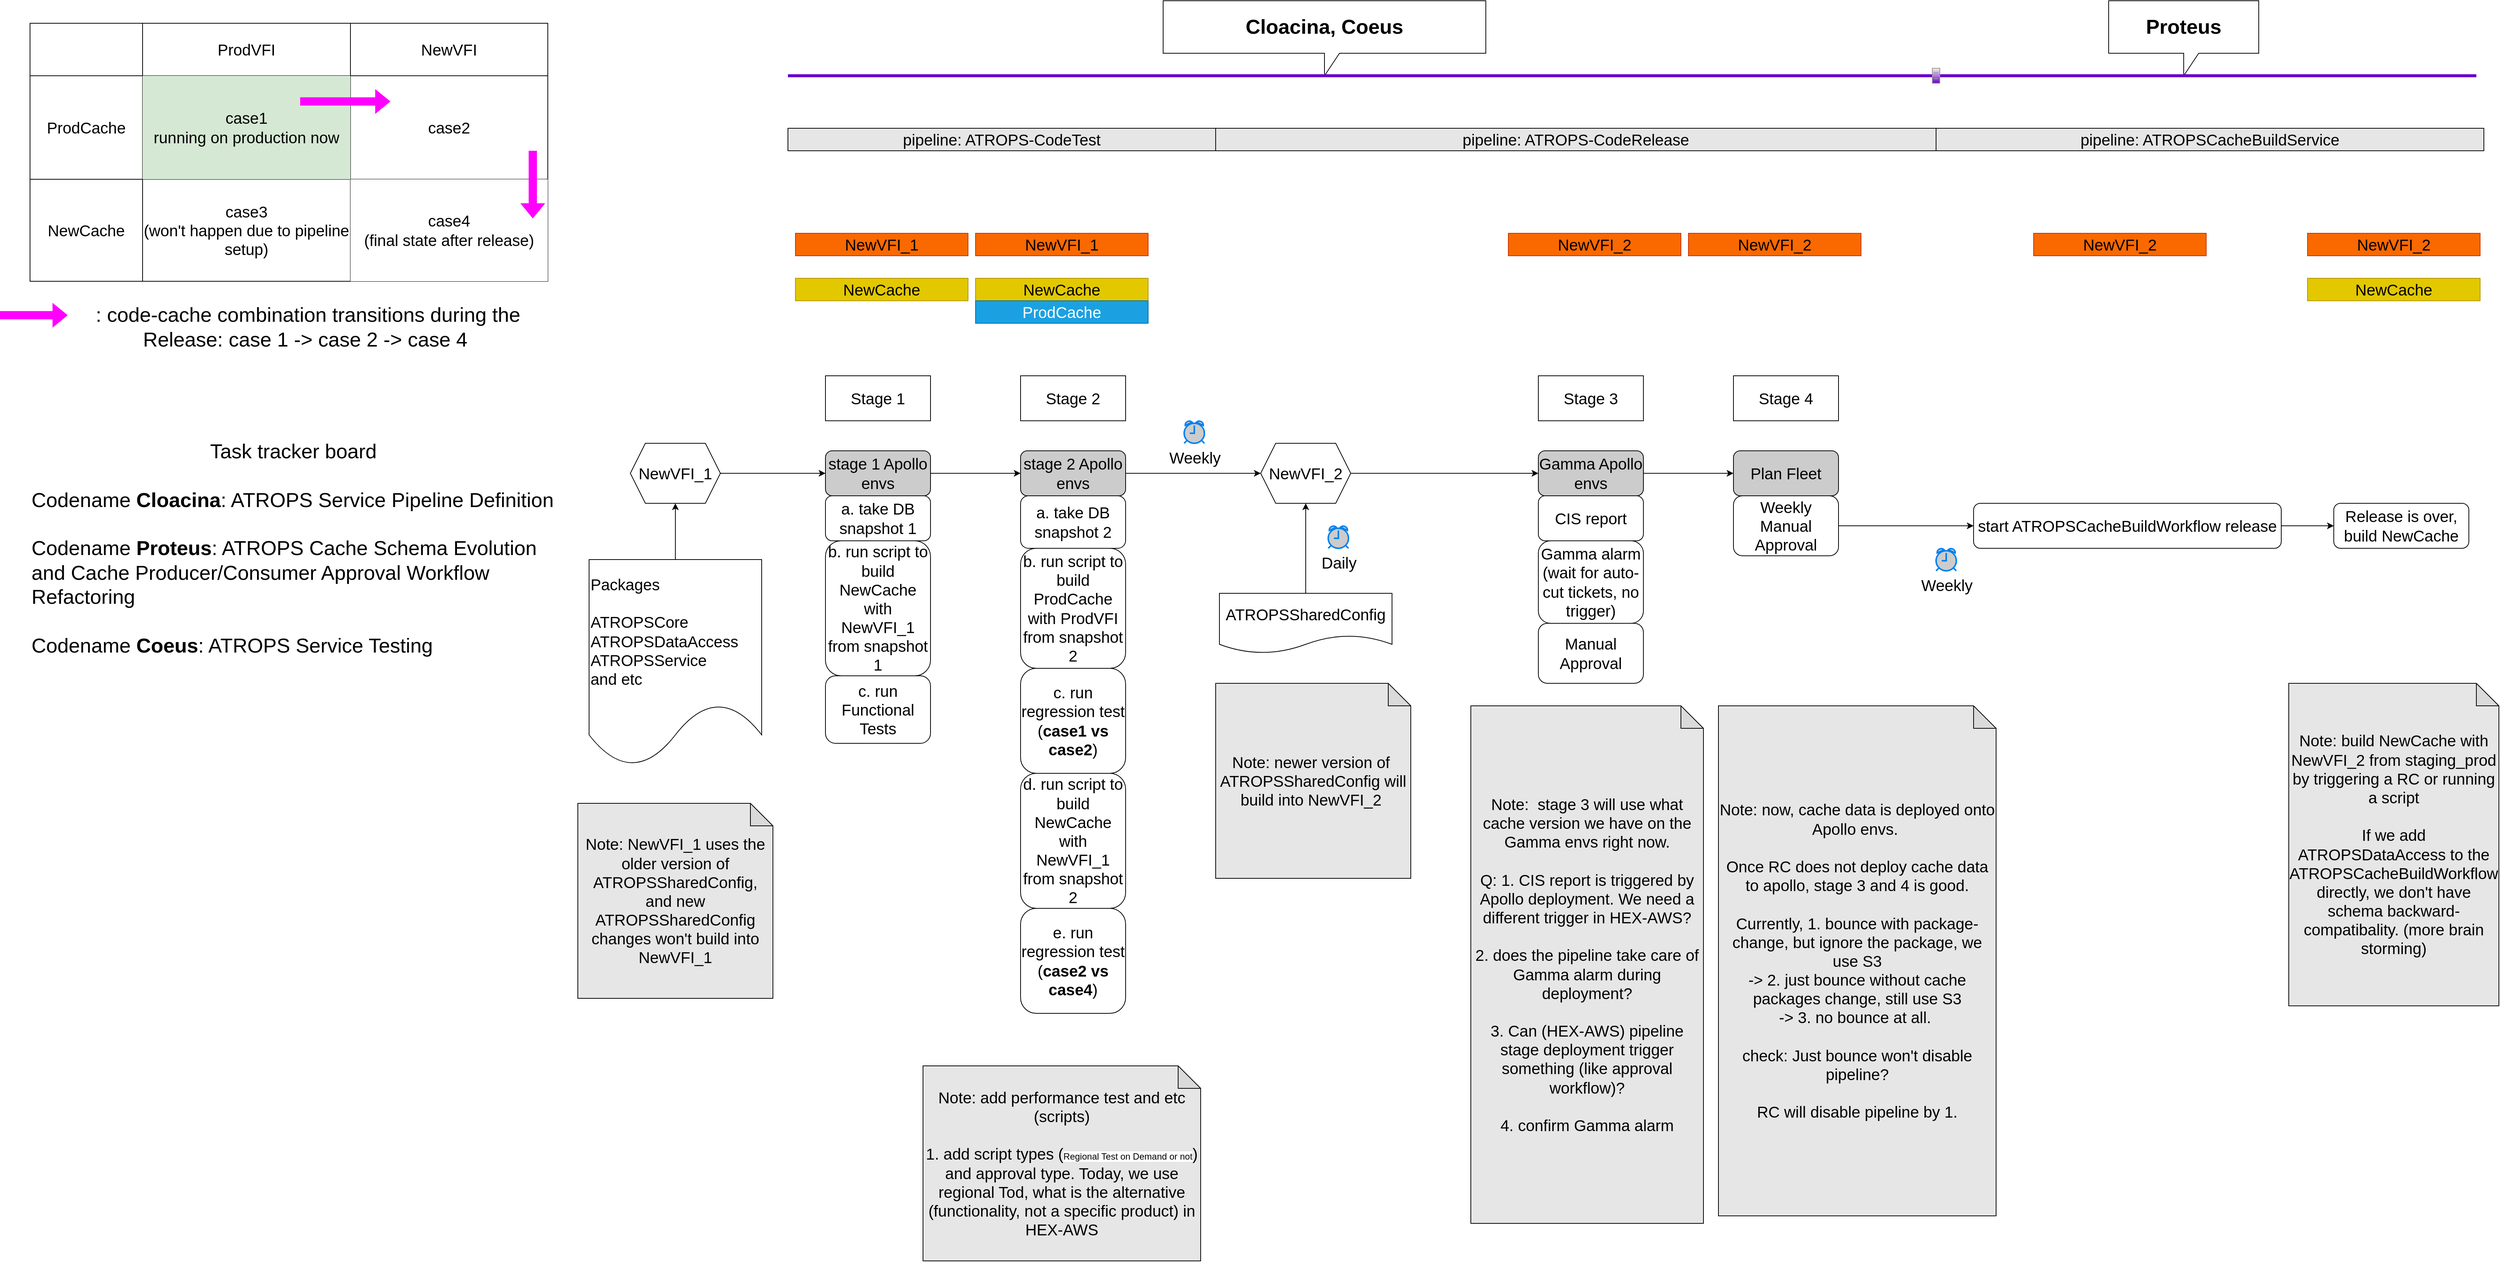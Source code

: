 <mxfile version="15.8.8" type="github" pages="6">
  <diagram id="9V4gXKh2e1AULSLboZQO" name="Cloacina - Standardization of ATROPSService Pipelines">
    <mxGraphModel dx="3606" dy="2137" grid="1" gridSize="10" guides="1" tooltips="1" connect="1" arrows="1" fold="1" page="1" pageScale="1" pageWidth="850" pageHeight="1100" math="0" shadow="0">
      <root>
        <mxCell id="no3aaxT7zXqI6Jh2efV5-0" />
        <mxCell id="no3aaxT7zXqI6Jh2efV5-1" parent="no3aaxT7zXqI6Jh2efV5-0" />
        <mxCell id="9WPeCQV-4AYHPgkLnWjW-0" value="" style="shape=table;html=1;whiteSpace=wrap;startSize=0;container=1;collapsible=0;childLayout=tableLayout;fontSize=21;" parent="no3aaxT7zXqI6Jh2efV5-1" vertex="1">
          <mxGeometry x="-1140" y="-240" width="690" height="344" as="geometry" />
        </mxCell>
        <mxCell id="9WPeCQV-4AYHPgkLnWjW-1" value="" style="shape=partialRectangle;html=1;whiteSpace=wrap;collapsible=0;dropTarget=0;pointerEvents=0;fillColor=none;top=0;left=0;bottom=0;right=0;points=[[0,0.5],[1,0.5]];portConstraint=eastwest;fontSize=21;" parent="9WPeCQV-4AYHPgkLnWjW-0" vertex="1">
          <mxGeometry width="690" height="70" as="geometry" />
        </mxCell>
        <mxCell id="9WPeCQV-4AYHPgkLnWjW-2" value="" style="shape=partialRectangle;html=1;whiteSpace=wrap;connectable=0;fillColor=none;top=0;left=0;bottom=0;right=0;overflow=hidden;pointerEvents=1;fontSize=21;" parent="9WPeCQV-4AYHPgkLnWjW-1" vertex="1">
          <mxGeometry width="150" height="70" as="geometry">
            <mxRectangle width="150" height="70" as="alternateBounds" />
          </mxGeometry>
        </mxCell>
        <mxCell id="9WPeCQV-4AYHPgkLnWjW-3" value="ProdVFI" style="shape=partialRectangle;html=1;whiteSpace=wrap;connectable=0;fillColor=none;top=0;left=0;bottom=0;right=0;overflow=hidden;pointerEvents=1;fontSize=21;" parent="9WPeCQV-4AYHPgkLnWjW-1" vertex="1">
          <mxGeometry x="150" width="277" height="70" as="geometry">
            <mxRectangle width="277" height="70" as="alternateBounds" />
          </mxGeometry>
        </mxCell>
        <mxCell id="9WPeCQV-4AYHPgkLnWjW-4" value="NewVFI" style="shape=partialRectangle;html=1;whiteSpace=wrap;connectable=0;fillColor=none;top=0;left=0;bottom=0;right=0;overflow=hidden;pointerEvents=1;fontSize=21;" parent="9WPeCQV-4AYHPgkLnWjW-1" vertex="1">
          <mxGeometry x="427" width="263" height="70" as="geometry">
            <mxRectangle width="263" height="70" as="alternateBounds" />
          </mxGeometry>
        </mxCell>
        <mxCell id="9WPeCQV-4AYHPgkLnWjW-5" value="" style="shape=partialRectangle;html=1;whiteSpace=wrap;collapsible=0;dropTarget=0;pointerEvents=0;fillColor=none;top=0;left=0;bottom=0;right=0;points=[[0,0.5],[1,0.5]];portConstraint=eastwest;fontSize=21;" parent="9WPeCQV-4AYHPgkLnWjW-0" vertex="1">
          <mxGeometry y="70" width="690" height="138" as="geometry" />
        </mxCell>
        <mxCell id="9WPeCQV-4AYHPgkLnWjW-6" value="ProdCache" style="shape=partialRectangle;html=1;whiteSpace=wrap;connectable=0;fillColor=none;top=0;left=0;bottom=0;right=0;overflow=hidden;pointerEvents=1;fontSize=21;" parent="9WPeCQV-4AYHPgkLnWjW-5" vertex="1">
          <mxGeometry width="150" height="138" as="geometry">
            <mxRectangle width="150" height="138" as="alternateBounds" />
          </mxGeometry>
        </mxCell>
        <mxCell id="9WPeCQV-4AYHPgkLnWjW-7" value="case1&lt;br style=&quot;font-size: 21px;&quot;&gt;running on production now" style="shape=partialRectangle;html=1;whiteSpace=wrap;connectable=0;fillColor=#d5e8d4;top=0;left=0;bottom=0;right=0;overflow=hidden;pointerEvents=1;fontSize=21;strokeColor=#82b366;" parent="9WPeCQV-4AYHPgkLnWjW-5" vertex="1">
          <mxGeometry x="150" width="277" height="138" as="geometry">
            <mxRectangle width="277" height="138" as="alternateBounds" />
          </mxGeometry>
        </mxCell>
        <mxCell id="9WPeCQV-4AYHPgkLnWjW-8" value="case2" style="shape=partialRectangle;html=1;whiteSpace=wrap;connectable=0;fillColor=none;top=0;left=0;bottom=0;right=0;overflow=hidden;pointerEvents=1;fontSize=21;" parent="9WPeCQV-4AYHPgkLnWjW-5" vertex="1">
          <mxGeometry x="427" width="263" height="138" as="geometry">
            <mxRectangle width="263" height="138" as="alternateBounds" />
          </mxGeometry>
        </mxCell>
        <mxCell id="9WPeCQV-4AYHPgkLnWjW-9" value="" style="shape=partialRectangle;html=1;whiteSpace=wrap;collapsible=0;dropTarget=0;pointerEvents=0;fillColor=none;top=0;left=0;bottom=0;right=0;points=[[0,0.5],[1,0.5]];portConstraint=eastwest;fontSize=21;" parent="9WPeCQV-4AYHPgkLnWjW-0" vertex="1">
          <mxGeometry y="208" width="690" height="136" as="geometry" />
        </mxCell>
        <mxCell id="9WPeCQV-4AYHPgkLnWjW-10" value="NewCache" style="shape=partialRectangle;html=1;whiteSpace=wrap;connectable=0;fillColor=none;top=0;left=0;bottom=0;right=0;overflow=hidden;pointerEvents=1;fontSize=21;" parent="9WPeCQV-4AYHPgkLnWjW-9" vertex="1">
          <mxGeometry width="150" height="136" as="geometry">
            <mxRectangle width="150" height="136" as="alternateBounds" />
          </mxGeometry>
        </mxCell>
        <mxCell id="9WPeCQV-4AYHPgkLnWjW-11" value="case3&lt;br style=&quot;font-size: 21px&quot;&gt;(won&#39;t happen due to pipeline setup)" style="shape=partialRectangle;html=1;whiteSpace=wrap;connectable=0;fillColor=none;top=0;left=0;bottom=0;right=0;overflow=hidden;pointerEvents=1;fontSize=21;" parent="9WPeCQV-4AYHPgkLnWjW-9" vertex="1">
          <mxGeometry x="150" width="277" height="136" as="geometry">
            <mxRectangle width="277" height="136" as="alternateBounds" />
          </mxGeometry>
        </mxCell>
        <mxCell id="9WPeCQV-4AYHPgkLnWjW-12" value="case4&lt;br style=&quot;font-size: 21px&quot;&gt;(final state after release)" style="shape=partialRectangle;html=1;whiteSpace=wrap;connectable=0;top=0;left=0;bottom=0;right=0;overflow=hidden;pointerEvents=1;fontSize=21;" parent="9WPeCQV-4AYHPgkLnWjW-9" vertex="1">
          <mxGeometry x="427" width="263" height="136" as="geometry">
            <mxRectangle width="263" height="136" as="alternateBounds" />
          </mxGeometry>
        </mxCell>
        <mxCell id="zHk_zccn7sM2cKgAnjVr-47" style="edgeStyle=orthogonalEdgeStyle;rounded=0;orthogonalLoop=1;jettySize=auto;html=1;exitX=1;exitY=0.5;exitDx=0;exitDy=0;entryX=0;entryY=0.5;entryDx=0;entryDy=0;fontSize=21;" parent="no3aaxT7zXqI6Jh2efV5-1" source="9WPeCQV-4AYHPgkLnWjW-13" target="DKCCvubMgbT0HmaUvDGG-2" edge="1">
          <mxGeometry relative="1" as="geometry" />
        </mxCell>
        <mxCell id="9WPeCQV-4AYHPgkLnWjW-13" value="stage 1 Apollo envs" style="rounded=1;whiteSpace=wrap;html=1;fontSize=21;fillColor=#CCCCCC;" parent="no3aaxT7zXqI6Jh2efV5-1" vertex="1">
          <mxGeometry x="-80" y="330" width="140" height="60" as="geometry" />
        </mxCell>
        <mxCell id="DKCCvubMgbT0HmaUvDGG-0" value="Stage 1" style="rounded=0;whiteSpace=wrap;html=1;fontSize=21;" parent="no3aaxT7zXqI6Jh2efV5-1" vertex="1">
          <mxGeometry x="-80" y="230" width="140" height="60" as="geometry" />
        </mxCell>
        <mxCell id="DKCCvubMgbT0HmaUvDGG-1" value="Stage 2" style="rounded=0;whiteSpace=wrap;html=1;fontSize=21;" parent="no3aaxT7zXqI6Jh2efV5-1" vertex="1">
          <mxGeometry x="180" y="230" width="140" height="60" as="geometry" />
        </mxCell>
        <mxCell id="zHk_zccn7sM2cKgAnjVr-60" style="edgeStyle=orthogonalEdgeStyle;rounded=0;orthogonalLoop=1;jettySize=auto;html=1;exitX=1;exitY=0.5;exitDx=0;exitDy=0;entryX=0;entryY=0.5;entryDx=0;entryDy=0;fontSize=21;" parent="no3aaxT7zXqI6Jh2efV5-1" source="DKCCvubMgbT0HmaUvDGG-2" target="zHk_zccn7sM2cKgAnjVr-57" edge="1">
          <mxGeometry relative="1" as="geometry" />
        </mxCell>
        <mxCell id="DKCCvubMgbT0HmaUvDGG-2" value="stage 2 Apollo envs" style="rounded=1;whiteSpace=wrap;html=1;fontSize=21;fillColor=#CCCCCC;" parent="no3aaxT7zXqI6Jh2efV5-1" vertex="1">
          <mxGeometry x="180" y="330" width="140" height="60" as="geometry" />
        </mxCell>
        <mxCell id="zHk_zccn7sM2cKgAnjVr-0" value="Stage 3" style="rounded=0;whiteSpace=wrap;html=1;fontSize=21;" parent="no3aaxT7zXqI6Jh2efV5-1" vertex="1">
          <mxGeometry x="870" y="230" width="140" height="60" as="geometry" />
        </mxCell>
        <mxCell id="zHk_zccn7sM2cKgAnjVr-48" style="edgeStyle=orthogonalEdgeStyle;rounded=0;orthogonalLoop=1;jettySize=auto;html=1;exitX=1;exitY=0.5;exitDx=0;exitDy=0;entryX=0;entryY=0.5;entryDx=0;entryDy=0;fontSize=21;" parent="no3aaxT7zXqI6Jh2efV5-1" source="zHk_zccn7sM2cKgAnjVr-1" target="zHk_zccn7sM2cKgAnjVr-3" edge="1">
          <mxGeometry relative="1" as="geometry" />
        </mxCell>
        <mxCell id="zHk_zccn7sM2cKgAnjVr-1" value="Gamma Apollo envs" style="rounded=1;whiteSpace=wrap;html=1;fontSize=21;fillColor=#CCCCCC;" parent="no3aaxT7zXqI6Jh2efV5-1" vertex="1">
          <mxGeometry x="870" y="330" width="140" height="60" as="geometry" />
        </mxCell>
        <mxCell id="zHk_zccn7sM2cKgAnjVr-2" value="Stage 4" style="rounded=0;whiteSpace=wrap;html=1;fontSize=21;" parent="no3aaxT7zXqI6Jh2efV5-1" vertex="1">
          <mxGeometry x="1130" y="230" width="140" height="60" as="geometry" />
        </mxCell>
        <mxCell id="zHk_zccn7sM2cKgAnjVr-3" value="Plan Fleet" style="rounded=1;whiteSpace=wrap;html=1;fontSize=21;fillColor=#CCCCCC;" parent="no3aaxT7zXqI6Jh2efV5-1" vertex="1">
          <mxGeometry x="1130" y="330" width="140" height="60" as="geometry" />
        </mxCell>
        <mxCell id="zHk_zccn7sM2cKgAnjVr-6" value="NewCache" style="rounded=0;whiteSpace=wrap;html=1;fontSize=21;fillColor=#e3c800;fontColor=#000000;strokeColor=#B09500;" parent="no3aaxT7zXqI6Jh2efV5-1" vertex="1">
          <mxGeometry x="-120" y="100" width="230" height="30" as="geometry" />
        </mxCell>
        <mxCell id="zHk_zccn7sM2cKgAnjVr-7" value="NewVFI_1" style="rounded=0;whiteSpace=wrap;html=1;fontSize=21;fillColor=#fa6800;fontColor=#000000;strokeColor=#C73500;" parent="no3aaxT7zXqI6Jh2efV5-1" vertex="1">
          <mxGeometry x="-120" y="40" width="230" height="30" as="geometry" />
        </mxCell>
        <mxCell id="zHk_zccn7sM2cKgAnjVr-18" value="NewCache" style="rounded=0;whiteSpace=wrap;html=1;fontSize=21;fillColor=#e3c800;fontColor=#000000;strokeColor=#B09500;" parent="no3aaxT7zXqI6Jh2efV5-1" vertex="1">
          <mxGeometry x="120" y="100" width="230" height="30" as="geometry" />
        </mxCell>
        <mxCell id="zHk_zccn7sM2cKgAnjVr-19" value="NewVFI_1" style="rounded=0;whiteSpace=wrap;html=1;fontSize=21;fillColor=#fa6800;fontColor=#000000;strokeColor=#C73500;" parent="no3aaxT7zXqI6Jh2efV5-1" vertex="1">
          <mxGeometry x="120" y="40" width="230" height="30" as="geometry" />
        </mxCell>
        <mxCell id="zHk_zccn7sM2cKgAnjVr-20" value="ProdCache" style="rounded=0;whiteSpace=wrap;html=1;fontSize=21;fillColor=#1ba1e2;fontColor=#ffffff;strokeColor=#006EAF;" parent="no3aaxT7zXqI6Jh2efV5-1" vertex="1">
          <mxGeometry x="120" y="130" width="230" height="30" as="geometry" />
        </mxCell>
        <mxCell id="zHk_zccn7sM2cKgAnjVr-23" value="NewVFI_2" style="rounded=0;whiteSpace=wrap;html=1;fontSize=21;fillColor=#fa6800;fontColor=#000000;strokeColor=#C73500;" parent="no3aaxT7zXqI6Jh2efV5-1" vertex="1">
          <mxGeometry x="830" y="40" width="230" height="30" as="geometry" />
        </mxCell>
        <mxCell id="zHk_zccn7sM2cKgAnjVr-27" value="NewVFI_2" style="rounded=0;whiteSpace=wrap;html=1;fontSize=21;fillColor=#fa6800;fontColor=#000000;strokeColor=#C73500;" parent="no3aaxT7zXqI6Jh2efV5-1" vertex="1">
          <mxGeometry x="1070" y="40" width="230" height="30" as="geometry" />
        </mxCell>
        <mxCell id="zHk_zccn7sM2cKgAnjVr-29" value="CIS report" style="rounded=1;whiteSpace=wrap;html=1;fontSize=21;" parent="no3aaxT7zXqI6Jh2efV5-1" vertex="1">
          <mxGeometry x="870" y="390" width="140" height="60" as="geometry" />
        </mxCell>
        <mxCell id="zHk_zccn7sM2cKgAnjVr-30" value="c. run Functional Tests" style="rounded=1;whiteSpace=wrap;html=1;fontSize=21;align=center;" parent="no3aaxT7zXqI6Jh2efV5-1" vertex="1">
          <mxGeometry x="-80" y="630" width="140" height="90" as="geometry" />
        </mxCell>
        <mxCell id="zHk_zccn7sM2cKgAnjVr-31" value="a. take DB snapshot 2" style="rounded=1;whiteSpace=wrap;html=1;fontSize=21;" parent="no3aaxT7zXqI6Jh2efV5-1" vertex="1">
          <mxGeometry x="180" y="390" width="140" height="70" as="geometry" />
        </mxCell>
        <mxCell id="zHk_zccn7sM2cKgAnjVr-34" value="Gamma alarm (wait for auto-cut tickets, no trigger)" style="rounded=1;whiteSpace=wrap;html=1;fontSize=21;" parent="no3aaxT7zXqI6Jh2efV5-1" vertex="1">
          <mxGeometry x="870" y="450" width="140" height="110" as="geometry" />
        </mxCell>
        <mxCell id="zHk_zccn7sM2cKgAnjVr-46" style="edgeStyle=orthogonalEdgeStyle;rounded=0;orthogonalLoop=1;jettySize=auto;html=1;exitX=1;exitY=0.5;exitDx=0;exitDy=0;entryX=0;entryY=0.5;entryDx=0;entryDy=0;fontSize=21;" parent="no3aaxT7zXqI6Jh2efV5-1" source="zHk_zccn7sM2cKgAnjVr-36" target="zHk_zccn7sM2cKgAnjVr-45" edge="1">
          <mxGeometry relative="1" as="geometry" />
        </mxCell>
        <mxCell id="zHk_zccn7sM2cKgAnjVr-36" value="start ATROPSCacheBuildWorkflow release" style="rounded=1;whiteSpace=wrap;html=1;fontSize=21;" parent="no3aaxT7zXqI6Jh2efV5-1" vertex="1">
          <mxGeometry x="1450" y="400" width="410" height="60" as="geometry" />
        </mxCell>
        <mxCell id="zHk_zccn7sM2cKgAnjVr-42" value="NewCache" style="rounded=0;whiteSpace=wrap;html=1;fontSize=21;fillColor=#e3c800;fontColor=#000000;strokeColor=#B09500;" parent="no3aaxT7zXqI6Jh2efV5-1" vertex="1">
          <mxGeometry x="1895" y="100" width="230" height="30" as="geometry" />
        </mxCell>
        <mxCell id="zHk_zccn7sM2cKgAnjVr-43" value="NewVFI_2" style="rounded=0;whiteSpace=wrap;html=1;fontSize=21;fillColor=#fa6800;fontColor=#000000;strokeColor=#C73500;" parent="no3aaxT7zXqI6Jh2efV5-1" vertex="1">
          <mxGeometry x="1895" y="40" width="230" height="30" as="geometry" />
        </mxCell>
        <mxCell id="zHk_zccn7sM2cKgAnjVr-45" value="Release is over, build NewCache" style="rounded=1;whiteSpace=wrap;html=1;fontSize=21;" parent="no3aaxT7zXqI6Jh2efV5-1" vertex="1">
          <mxGeometry x="1930" y="400" width="180" height="60" as="geometry" />
        </mxCell>
        <mxCell id="zHk_zccn7sM2cKgAnjVr-54" value="NewVFI_2" style="rounded=0;whiteSpace=wrap;html=1;fontSize=21;fillColor=#fa6800;fontColor=#000000;strokeColor=#C73500;" parent="no3aaxT7zXqI6Jh2efV5-1" vertex="1">
          <mxGeometry x="1530" y="40" width="230" height="30" as="geometry" />
        </mxCell>
        <mxCell id="zHk_zccn7sM2cKgAnjVr-61" style="edgeStyle=orthogonalEdgeStyle;rounded=0;orthogonalLoop=1;jettySize=auto;html=1;exitX=0.5;exitY=0;exitDx=0;exitDy=0;entryX=0.5;entryY=1;entryDx=0;entryDy=0;fontSize=21;" parent="no3aaxT7zXqI6Jh2efV5-1" source="zHk_zccn7sM2cKgAnjVr-56" target="zHk_zccn7sM2cKgAnjVr-57" edge="1">
          <mxGeometry relative="1" as="geometry" />
        </mxCell>
        <mxCell id="zHk_zccn7sM2cKgAnjVr-56" value="ATROPSSharedConfig" style="shape=document;whiteSpace=wrap;html=1;boundedLbl=1;fontSize=21;" parent="no3aaxT7zXqI6Jh2efV5-1" vertex="1">
          <mxGeometry x="445" y="520" width="230" height="80" as="geometry" />
        </mxCell>
        <mxCell id="zHk_zccn7sM2cKgAnjVr-62" style="edgeStyle=orthogonalEdgeStyle;rounded=0;orthogonalLoop=1;jettySize=auto;html=1;exitX=1;exitY=0.5;exitDx=0;exitDy=0;entryX=0;entryY=0.5;entryDx=0;entryDy=0;fontSize=21;" parent="no3aaxT7zXqI6Jh2efV5-1" source="zHk_zccn7sM2cKgAnjVr-57" target="zHk_zccn7sM2cKgAnjVr-1" edge="1">
          <mxGeometry relative="1" as="geometry" />
        </mxCell>
        <mxCell id="zHk_zccn7sM2cKgAnjVr-57" value="NewVFI_2" style="shape=hexagon;perimeter=hexagonPerimeter2;whiteSpace=wrap;html=1;fixedSize=1;fontSize=21;" parent="no3aaxT7zXqI6Jh2efV5-1" vertex="1">
          <mxGeometry x="500" y="320" width="120" height="80" as="geometry" />
        </mxCell>
        <mxCell id="zHk_zccn7sM2cKgAnjVr-59" style="edgeStyle=orthogonalEdgeStyle;rounded=0;orthogonalLoop=1;jettySize=auto;html=1;exitX=1;exitY=0.5;exitDx=0;exitDy=0;fontSize=21;" parent="no3aaxT7zXqI6Jh2efV5-1" source="zHk_zccn7sM2cKgAnjVr-58" target="9WPeCQV-4AYHPgkLnWjW-13" edge="1">
          <mxGeometry relative="1" as="geometry" />
        </mxCell>
        <mxCell id="zHk_zccn7sM2cKgAnjVr-58" value="NewVFI_1" style="shape=hexagon;perimeter=hexagonPerimeter2;whiteSpace=wrap;html=1;fixedSize=1;fontSize=21;" parent="no3aaxT7zXqI6Jh2efV5-1" vertex="1">
          <mxGeometry x="-340" y="320" width="120" height="80" as="geometry" />
        </mxCell>
        <mxCell id="zHk_zccn7sM2cKgAnjVr-63" value="Weekly" style="html=1;verticalLabelPosition=bottom;align=center;labelBackgroundColor=#ffffff;verticalAlign=top;strokeWidth=2;strokeColor=#0080F0;shadow=0;dashed=0;shape=mxgraph.ios7.icons.alarm_clock;fontSize=21;fillColor=#CCCCCC;" parent="no3aaxT7zXqI6Jh2efV5-1" vertex="1">
          <mxGeometry x="398" y="290" width="27" height="30" as="geometry" />
        </mxCell>
        <mxCell id="zHk_zccn7sM2cKgAnjVr-67" value="Daily" style="html=1;verticalLabelPosition=bottom;align=center;labelBackgroundColor=#ffffff;verticalAlign=top;strokeWidth=2;strokeColor=#0080F0;shadow=0;dashed=0;shape=mxgraph.ios7.icons.alarm_clock;fontSize=21;fillColor=#CCCCCC;" parent="no3aaxT7zXqI6Jh2efV5-1" vertex="1">
          <mxGeometry x="590" y="430" width="27" height="30" as="geometry" />
        </mxCell>
        <mxCell id="zHk_zccn7sM2cKgAnjVr-69" style="edgeStyle=orthogonalEdgeStyle;rounded=0;orthogonalLoop=1;jettySize=auto;html=1;exitX=1;exitY=0.5;exitDx=0;exitDy=0;fontSize=21;" parent="no3aaxT7zXqI6Jh2efV5-1" source="zHk_zccn7sM2cKgAnjVr-68" target="zHk_zccn7sM2cKgAnjVr-36" edge="1">
          <mxGeometry relative="1" as="geometry" />
        </mxCell>
        <mxCell id="zHk_zccn7sM2cKgAnjVr-68" value="Weekly Manual Approval" style="rounded=1;whiteSpace=wrap;html=1;fontSize=21;" parent="no3aaxT7zXqI6Jh2efV5-1" vertex="1">
          <mxGeometry x="1130" y="390" width="140" height="80" as="geometry" />
        </mxCell>
        <mxCell id="zHk_zccn7sM2cKgAnjVr-70" value="pipeline: ATROPS-CodeTest" style="rounded=0;whiteSpace=wrap;html=1;fontSize=21;fillColor=#E6E6E6;" parent="no3aaxT7zXqI6Jh2efV5-1" vertex="1">
          <mxGeometry x="-130" y="-100" width="570" height="30" as="geometry" />
        </mxCell>
        <mxCell id="zHk_zccn7sM2cKgAnjVr-71" value="pipeline: ATROPS-CodeRelease" style="rounded=0;whiteSpace=wrap;html=1;fontSize=21;fillColor=#E6E6E6;" parent="no3aaxT7zXqI6Jh2efV5-1" vertex="1">
          <mxGeometry x="440" y="-100" width="960" height="30" as="geometry" />
        </mxCell>
        <mxCell id="zHk_zccn7sM2cKgAnjVr-72" value="pipeline: ATROPSCacheBuildService" style="rounded=0;whiteSpace=wrap;html=1;fontSize=21;fillColor=#E6E6E6;" parent="no3aaxT7zXqI6Jh2efV5-1" vertex="1">
          <mxGeometry x="1400" y="-100" width="730" height="30" as="geometry" />
        </mxCell>
        <mxCell id="zHk_zccn7sM2cKgAnjVr-73" value="Note: build NewCache with NewVFI_2 from staging_prod by triggering a RC or running a script&lt;br&gt;&lt;br&gt;If we add ATROPSDataAccess to the ATROPSCacheBuildWorkflow directly, we don&#39;t have schema backward-compatibality. (more brain storming)" style="shape=note;whiteSpace=wrap;html=1;backgroundOutline=1;darkOpacity=0.05;fontSize=21;fillColor=#E6E6E6;" parent="no3aaxT7zXqI6Jh2efV5-1" vertex="1">
          <mxGeometry x="1870" y="640" width="280" height="430" as="geometry" />
        </mxCell>
        <mxCell id="zHk_zccn7sM2cKgAnjVr-75" value="Weekly" style="html=1;verticalLabelPosition=bottom;align=center;labelBackgroundColor=#ffffff;verticalAlign=top;strokeWidth=2;strokeColor=#0080F0;shadow=0;dashed=0;shape=mxgraph.ios7.icons.alarm_clock;fontSize=21;fillColor=#CCCCCC;" parent="no3aaxT7zXqI6Jh2efV5-1" vertex="1">
          <mxGeometry x="1400" y="460" width="27" height="30" as="geometry" />
        </mxCell>
        <mxCell id="cSwmM36AZzLo9rZCygAP-0" value="&lt;div style=&quot;text-align: center&quot;&gt;&lt;span&gt;Task tracker board&lt;/span&gt;&lt;/div&gt;&lt;div style=&quot;text-align: center&quot;&gt;&lt;br&gt;&lt;/div&gt;Codename&amp;nbsp;&lt;b style=&quot;font-size: 27px&quot;&gt;Cloacina&lt;/b&gt;: ATROPS Service Pipeline Definition&lt;br style=&quot;font-size: 27px&quot;&gt;&lt;br style=&quot;font-size: 27px&quot;&gt;Codename &lt;b style=&quot;font-size: 27px&quot;&gt;Proteus&lt;/b&gt;: ATROPS Cache Schema Evolution and Cache Producer/Consumer Approval Workflow Refactoring&lt;br style=&quot;font-size: 27px&quot;&gt;&lt;br style=&quot;font-size: 27px&quot;&gt;Codename &lt;b style=&quot;font-size: 27px&quot;&gt;Coeus&lt;/b&gt;: ATROPS Service Testing" style="text;html=1;strokeColor=none;fillColor=none;align=left;verticalAlign=middle;whiteSpace=wrap;rounded=0;fontSize=27;" parent="no3aaxT7zXqI6Jh2efV5-1" vertex="1">
          <mxGeometry x="-1140" y="260" width="700" height="400" as="geometry" />
        </mxCell>
        <mxCell id="cSwmM36AZzLo9rZCygAP-1" value="&lt;b&gt;Cloacina,&amp;nbsp;&lt;/b&gt;&lt;b style=&quot;text-align: left&quot;&gt;Coeus&lt;/b&gt;" style="shape=callout;whiteSpace=wrap;html=1;perimeter=calloutPerimeter;fontSize=27;align=center;" parent="no3aaxT7zXqI6Jh2efV5-1" vertex="1">
          <mxGeometry x="370" y="-270" width="430" height="100" as="geometry" />
        </mxCell>
        <mxCell id="cSwmM36AZzLo9rZCygAP-2" value="&lt;b style=&quot;text-align: left&quot;&gt;Proteus&lt;/b&gt;" style="shape=callout;whiteSpace=wrap;html=1;perimeter=calloutPerimeter;fontSize=27;align=center;" parent="no3aaxT7zXqI6Jh2efV5-1" vertex="1">
          <mxGeometry x="1630" y="-270" width="200" height="100" as="geometry" />
        </mxCell>
        <mxCell id="cSwmM36AZzLo9rZCygAP-7" value="" style="html=1;shadow=0;dashed=0;shape=mxgraph.bootstrap.rangeInput;dx=0.68;strokeColor=#9D968E;fillColor=#6600CC;fontColor=#777777;whiteSpace=wrap;align=left;verticalAlign=bottom;fontStyle=0;fontSize=14;labelPosition=center;verticalLabelPosition=top;gradientColor=#F4F2EF;gradientDirection=north;rangeStyle=rect;handleStyle=rect;" parent="no3aaxT7zXqI6Jh2efV5-1" vertex="1">
          <mxGeometry x="-130" y="-180" width="2250" height="20" as="geometry" />
        </mxCell>
        <mxCell id="cSwmM36AZzLo9rZCygAP-10" style="edgeStyle=orthogonalEdgeStyle;rounded=0;orthogonalLoop=1;jettySize=auto;html=1;exitX=0.5;exitY=0;exitDx=0;exitDy=0;entryX=0.5;entryY=1;entryDx=0;entryDy=0;fontSize=27;" parent="no3aaxT7zXqI6Jh2efV5-1" source="cSwmM36AZzLo9rZCygAP-9" target="zHk_zccn7sM2cKgAnjVr-58" edge="1">
          <mxGeometry relative="1" as="geometry" />
        </mxCell>
        <mxCell id="cSwmM36AZzLo9rZCygAP-9" value="&lt;div&gt;&lt;span&gt;Packages&lt;/span&gt;&lt;/div&gt;&lt;br&gt;ATROPSCore ATROPSDataAccess ATROPSService&lt;br&gt;and etc" style="shape=document;whiteSpace=wrap;html=1;boundedLbl=1;fontSize=21;align=left;" parent="no3aaxT7zXqI6Jh2efV5-1" vertex="1">
          <mxGeometry x="-395" y="475" width="230" height="275" as="geometry" />
        </mxCell>
        <mxCell id="cSwmM36AZzLo9rZCygAP-20" value="Note: NewVFI_1 uses the older version of ATROPSSharedConfig, and new ATROPSSharedConfig changes won&#39;t build into NewVFI_1" style="shape=note;whiteSpace=wrap;html=1;backgroundOutline=1;darkOpacity=0.05;fontSize=21;fillColor=#E6E6E6;" parent="no3aaxT7zXqI6Jh2efV5-1" vertex="1">
          <mxGeometry x="-410" y="800" width="260" height="260" as="geometry" />
        </mxCell>
        <mxCell id="cSwmM36AZzLo9rZCygAP-21" value="Note: newer version of&amp;nbsp; ATROPSSharedConfig will build into NewVFI_2&amp;nbsp;" style="shape=note;whiteSpace=wrap;html=1;backgroundOutline=1;darkOpacity=0.05;fontSize=21;fillColor=#E6E6E6;" parent="no3aaxT7zXqI6Jh2efV5-1" vertex="1">
          <mxGeometry x="440" y="640" width="260" height="260" as="geometry" />
        </mxCell>
        <mxCell id="cSwmM36AZzLo9rZCygAP-22" value=": code-cache combination transitions during the &lt;br&gt;Release: case 1 -&amp;gt; case 2 -&amp;gt; case 4&amp;nbsp;" style="text;html=1;align=center;verticalAlign=middle;resizable=0;points=[];autosize=1;strokeColor=none;fillColor=none;fontSize=27;" parent="no3aaxT7zXqI6Jh2efV5-1" vertex="1">
          <mxGeometry x="-1060" y="130" width="580" height="70" as="geometry" />
        </mxCell>
        <mxCell id="cSwmM36AZzLo9rZCygAP-23" value="a. take DB snapshot 1" style="rounded=1;whiteSpace=wrap;html=1;fontSize=21;align=center;" parent="no3aaxT7zXqI6Jh2efV5-1" vertex="1">
          <mxGeometry x="-80" y="390" width="140" height="60" as="geometry" />
        </mxCell>
        <mxCell id="cSwmM36AZzLo9rZCygAP-24" value="b. run script to build NewCache with NewVFI_1 from snapshot 1" style="rounded=1;whiteSpace=wrap;html=1;fontSize=21;align=center;" parent="no3aaxT7zXqI6Jh2efV5-1" vertex="1">
          <mxGeometry x="-80" y="450" width="140" height="180" as="geometry" />
        </mxCell>
        <mxCell id="cSwmM36AZzLo9rZCygAP-27" value="b. run script to build ProdCache with ProdVFI from snapshot 2" style="rounded=1;whiteSpace=wrap;html=1;fontSize=21;" parent="no3aaxT7zXqI6Jh2efV5-1" vertex="1">
          <mxGeometry x="180" y="460" width="140" height="160" as="geometry" />
        </mxCell>
        <mxCell id="cSwmM36AZzLo9rZCygAP-28" value="" style="shape=flexArrow;endArrow=classic;html=1;rounded=0;fontSize=27;strokeColor=#FF00FF;fillColor=#FF00FF;" parent="no3aaxT7zXqI6Jh2efV5-1" edge="1">
          <mxGeometry width="50" height="50" relative="1" as="geometry">
            <mxPoint x="-780" y="-135.71" as="sourcePoint" />
            <mxPoint x="-660" y="-135.71" as="targetPoint" />
          </mxGeometry>
        </mxCell>
        <mxCell id="cSwmM36AZzLo9rZCygAP-29" value="" style="shape=flexArrow;endArrow=classic;html=1;rounded=0;fontSize=27;strokeColor=#FF00FF;fillColor=#FF00FF;" parent="no3aaxT7zXqI6Jh2efV5-1" edge="1">
          <mxGeometry width="50" height="50" relative="1" as="geometry">
            <mxPoint x="-1180" y="149.29" as="sourcePoint" />
            <mxPoint x="-1090" y="149.29" as="targetPoint" />
          </mxGeometry>
        </mxCell>
        <mxCell id="cSwmM36AZzLo9rZCygAP-43" value="c. run regression test (&lt;b&gt;case1 vs case2&lt;/b&gt;)" style="rounded=1;whiteSpace=wrap;html=1;fontSize=21;" parent="no3aaxT7zXqI6Jh2efV5-1" vertex="1">
          <mxGeometry x="180" y="620" width="140" height="140" as="geometry" />
        </mxCell>
        <mxCell id="cSwmM36AZzLo9rZCygAP-44" value="d. run script to build NewCache with NewVFI_1 from snapshot 2" style="rounded=1;whiteSpace=wrap;html=1;fontSize=21;" parent="no3aaxT7zXqI6Jh2efV5-1" vertex="1">
          <mxGeometry x="180" y="760" width="140" height="180" as="geometry" />
        </mxCell>
        <mxCell id="cSwmM36AZzLo9rZCygAP-45" value="e. run regression test (&lt;b&gt;case2 vs case4&lt;/b&gt;)" style="rounded=1;whiteSpace=wrap;html=1;fontSize=21;" parent="no3aaxT7zXqI6Jh2efV5-1" vertex="1">
          <mxGeometry x="180" y="940" width="140" height="140" as="geometry" />
        </mxCell>
        <mxCell id="cSwmM36AZzLo9rZCygAP-46" value="Note:&amp;nbsp; stage 3 will use what cache version we have on the Gamma envs right now.&lt;br&gt;&lt;br&gt;Q: 1. CIS report is triggered by Apollo deployment. We need a different trigger in HEX-AWS?&lt;br&gt;&lt;br&gt;2. does the pipeline take care of Gamma alarm during deployment?&lt;br&gt;&lt;br&gt;3. Can (HEX-AWS) pipeline stage deployment trigger something (like approval workflow)?&lt;br&gt;&lt;br&gt;4. confirm Gamma alarm" style="shape=note;whiteSpace=wrap;html=1;backgroundOutline=1;darkOpacity=0.05;fontSize=21;fillColor=#E6E6E6;" parent="no3aaxT7zXqI6Jh2efV5-1" vertex="1">
          <mxGeometry x="780" y="670" width="310" height="690" as="geometry" />
        </mxCell>
        <mxCell id="cSwmM36AZzLo9rZCygAP-47" value="" style="shape=flexArrow;endArrow=classic;html=1;rounded=0;fontSize=27;strokeColor=#FF00FF;fillColor=#FF00FF;" parent="no3aaxT7zXqI6Jh2efV5-1" edge="1">
          <mxGeometry width="50" height="50" relative="1" as="geometry">
            <mxPoint x="-470" y="-70" as="sourcePoint" />
            <mxPoint x="-470" y="20" as="targetPoint" />
          </mxGeometry>
        </mxCell>
        <mxCell id="5WwodNjMv_3vcbmUonWH-0" value="Manual Approval" style="rounded=1;whiteSpace=wrap;html=1;fontSize=21;" parent="no3aaxT7zXqI6Jh2efV5-1" vertex="1">
          <mxGeometry x="870" y="560" width="140" height="80" as="geometry" />
        </mxCell>
        <mxCell id="5WwodNjMv_3vcbmUonWH-2" value="Note: add performance test and etc (scripts)&lt;br&gt;&lt;br&gt;1. add script types (&lt;span style=&quot;font-family: &amp;#34;helvetica&amp;#34; , &amp;#34;arial&amp;#34; , sans-serif ; font-size: 12px ; text-align: left ; background-color: rgb(255 , 255 , 255)&quot;&gt;Regional Test on Demand or not&lt;/span&gt;) and approval type. Today, we use regional Tod, what is the alternative (functionality, not a specific product) in HEX-AWS" style="shape=note;whiteSpace=wrap;html=1;backgroundOutline=1;darkOpacity=0.05;fontSize=21;fillColor=#E6E6E6;" parent="no3aaxT7zXqI6Jh2efV5-1" vertex="1">
          <mxGeometry x="50" y="1150" width="370" height="260" as="geometry" />
        </mxCell>
        <mxCell id="5WwodNjMv_3vcbmUonWH-3" value="Note: now, cache data is deployed onto Apollo envs.&amp;nbsp;&lt;br&gt;&lt;br&gt;Once RC does not deploy cache data to apollo, stage 3 and 4 is good.&lt;br&gt;&lt;br&gt;Currently, 1. bounce with package-change, but ignore the package, we use S3 &lt;br&gt;-&amp;gt; 2. just bounce without cache packages change, still use S3 &lt;br&gt;-&amp;gt; 3. no bounce at all.&amp;nbsp;&lt;br&gt;&amp;nbsp;&lt;br&gt;check: Just bounce won&#39;t disable pipeline?&lt;br&gt;&lt;br&gt;RC will disable pipeline by 1." style="shape=note;whiteSpace=wrap;html=1;backgroundOutline=1;darkOpacity=0.05;fontSize=21;fillColor=#E6E6E6;" parent="no3aaxT7zXqI6Jh2efV5-1" vertex="1">
          <mxGeometry x="1110" y="670" width="370" height="680" as="geometry" />
        </mxCell>
      </root>
    </mxGraphModel>
  </diagram>
  <diagram id="2MLWIWt5jUmwFw6QbPeq" name="Introduction">
    <mxGraphModel dx="4216" dy="1894" grid="1" gridSize="10" guides="1" tooltips="1" connect="1" arrows="1" fold="1" page="1" pageScale="1" pageWidth="850" pageHeight="1100" math="0" shadow="0">
      <root>
        <mxCell id="AUR7GdO5ki74rOfuKmTA-0" />
        <mxCell id="AUR7GdO5ki74rOfuKmTA-1" parent="AUR7GdO5ki74rOfuKmTA-0" />
        <mxCell id="AUR7GdO5ki74rOfuKmTA-3" value="ATROPSCacheBuildWorkflow MAWS pipeline" style="sketch=0;outlineConnect=0;fontColor=#232F3E;gradientColor=none;fillColor=#3F8624;strokeColor=none;dashed=0;verticalLabelPosition=bottom;verticalAlign=top;align=center;html=1;fontSize=12;fontStyle=0;aspect=fixed;pointerEvents=1;shape=mxgraph.aws4.iot_analytics_pipeline;" vertex="1" parent="AUR7GdO5ki74rOfuKmTA-1">
          <mxGeometry x="-1430" y="240" width="78" height="42" as="geometry" />
        </mxCell>
        <mxCell id="AUR7GdO5ki74rOfuKmTA-4" value="ATROPSCacheBuildWorkflow&amp;nbsp;NAWS pipeline" style="sketch=0;outlineConnect=0;fontColor=#232F3E;gradientColor=none;fillColor=#3F8624;strokeColor=none;dashed=0;verticalLabelPosition=bottom;verticalAlign=top;align=center;html=1;fontSize=12;fontStyle=0;aspect=fixed;pointerEvents=1;shape=mxgraph.aws4.iot_analytics_pipeline;" vertex="1" parent="AUR7GdO5ki74rOfuKmTA-1">
          <mxGeometry x="-690" y="240" width="78" height="42" as="geometry" />
        </mxCell>
        <mxCell id="AUR7GdO5ki74rOfuKmTA-7" value="ATROPSCacheBuildWorkflow&amp;nbsp;NAWS-ready pipeline" style="sketch=0;outlineConnect=0;fontColor=#232F3E;gradientColor=none;fillColor=#3F8624;strokeColor=none;dashed=0;verticalLabelPosition=bottom;verticalAlign=top;align=center;html=1;fontSize=12;fontStyle=0;aspect=fixed;pointerEvents=1;shape=mxgraph.aws4.iot_analytics_pipeline;" vertex="1" parent="AUR7GdO5ki74rOfuKmTA-1">
          <mxGeometry x="-1140" y="240" width="78" height="42" as="geometry" />
        </mxCell>
        <mxCell id="AUR7GdO5ki74rOfuKmTA-22" style="edgeStyle=orthogonalEdgeStyle;rounded=0;orthogonalLoop=1;jettySize=auto;html=1;exitX=1;exitY=0.25;exitDx=0;exitDy=0;curved=1;" edge="1" parent="AUR7GdO5ki74rOfuKmTA-1" source="AUR7GdO5ki74rOfuKmTA-8" target="AUR7GdO5ki74rOfuKmTA-14">
          <mxGeometry relative="1" as="geometry">
            <Array as="points">
              <mxPoint x="-760" y="155" />
              <mxPoint x="-760" y="61" />
            </Array>
          </mxGeometry>
        </mxCell>
        <mxCell id="AUR7GdO5ki74rOfuKmTA-23" style="edgeStyle=orthogonalEdgeStyle;rounded=0;orthogonalLoop=1;jettySize=auto;html=1;exitX=1;exitY=0.75;exitDx=0;exitDy=0;curved=1;" edge="1" parent="AUR7GdO5ki74rOfuKmTA-1" source="AUR7GdO5ki74rOfuKmTA-8" target="AUR7GdO5ki74rOfuKmTA-4">
          <mxGeometry relative="1" as="geometry">
            <Array as="points">
              <mxPoint x="-760" y="185" />
              <mxPoint x="-760" y="261" />
            </Array>
          </mxGeometry>
        </mxCell>
        <mxCell id="AUR7GdO5ki74rOfuKmTA-8" value="HEX-AWS migration console" style="rounded=1;whiteSpace=wrap;html=1;" vertex="1" parent="AUR7GdO5ki74rOfuKmTA-1">
          <mxGeometry x="-900" y="140" width="120" height="60" as="geometry" />
        </mxCell>
        <mxCell id="AUR7GdO5ki74rOfuKmTA-9" value="ATROPS engineers" style="rounded=0;whiteSpace=wrap;html=1;" vertex="1" parent="AUR7GdO5ki74rOfuKmTA-1">
          <mxGeometry x="-1495" y="380" width="555" height="20" as="geometry" />
        </mxCell>
        <mxCell id="AUR7GdO5ki74rOfuKmTA-10" value="HEX-AWS + ATROPS engineers" style="rounded=0;whiteSpace=wrap;html=1;" vertex="1" parent="AUR7GdO5ki74rOfuKmTA-1">
          <mxGeometry x="-940" y="380" width="440" height="20" as="geometry" />
        </mxCell>
        <mxCell id="AUR7GdO5ki74rOfuKmTA-12" value="ATROPSService MAWS pipeline" style="sketch=0;outlineConnect=0;fontColor=#232F3E;gradientColor=none;fillColor=#3F8624;strokeColor=none;dashed=0;verticalLabelPosition=bottom;verticalAlign=top;align=center;html=1;fontSize=12;fontStyle=0;aspect=fixed;pointerEvents=1;shape=mxgraph.aws4.iot_analytics_pipeline;" vertex="1" parent="AUR7GdO5ki74rOfuKmTA-1">
          <mxGeometry x="-1430" y="40" width="78" height="42" as="geometry" />
        </mxCell>
        <mxCell id="AUR7GdO5ki74rOfuKmTA-13" value="ATROPSService NAWS-ready pipeline" style="sketch=0;outlineConnect=0;fontColor=#232F3E;gradientColor=none;fillColor=#3F8624;strokeColor=none;dashed=0;verticalLabelPosition=bottom;verticalAlign=top;align=center;html=1;fontSize=12;fontStyle=0;aspect=fixed;pointerEvents=1;shape=mxgraph.aws4.iot_analytics_pipeline;" vertex="1" parent="AUR7GdO5ki74rOfuKmTA-1">
          <mxGeometry x="-1140" y="40" width="78" height="42" as="geometry" />
        </mxCell>
        <mxCell id="AUR7GdO5ki74rOfuKmTA-14" value="ATROPSService NAWS pipeline" style="sketch=0;outlineConnect=0;fontColor=#232F3E;gradientColor=none;fillColor=#3F8624;strokeColor=none;dashed=0;verticalLabelPosition=bottom;verticalAlign=top;align=center;html=1;fontSize=12;fontStyle=0;aspect=fixed;pointerEvents=1;shape=mxgraph.aws4.iot_analytics_pipeline;" vertex="1" parent="AUR7GdO5ki74rOfuKmTA-1">
          <mxGeometry x="-690" y="40" width="78" height="42" as="geometry" />
        </mxCell>
        <mxCell id="AUR7GdO5ki74rOfuKmTA-16" value="" style="endArrow=classic;html=1;rounded=0;" edge="1" parent="AUR7GdO5ki74rOfuKmTA-1" source="AUR7GdO5ki74rOfuKmTA-12" target="AUR7GdO5ki74rOfuKmTA-13">
          <mxGeometry width="50" height="50" relative="1" as="geometry">
            <mxPoint x="-680" y="200" as="sourcePoint" />
            <mxPoint x="-630" y="150" as="targetPoint" />
          </mxGeometry>
        </mxCell>
        <mxCell id="AUR7GdO5ki74rOfuKmTA-17" value="" style="endArrow=classic;html=1;rounded=0;" edge="1" parent="AUR7GdO5ki74rOfuKmTA-1">
          <mxGeometry width="50" height="50" relative="1" as="geometry">
            <mxPoint x="-1352" y="260.5" as="sourcePoint" />
            <mxPoint x="-1139" y="260.5" as="targetPoint" />
          </mxGeometry>
        </mxCell>
        <mxCell id="AUR7GdO5ki74rOfuKmTA-18" value="" style="endArrow=classic;html=1;rounded=0;entryX=0;entryY=0.25;entryDx=0;entryDy=0;edgeStyle=orthogonalEdgeStyle;curved=1;" edge="1" parent="AUR7GdO5ki74rOfuKmTA-1" target="AUR7GdO5ki74rOfuKmTA-8">
          <mxGeometry width="50" height="50" relative="1" as="geometry">
            <mxPoint x="-1063" y="60.5" as="sourcePoint" />
            <mxPoint x="-850" y="60.5" as="targetPoint" />
          </mxGeometry>
        </mxCell>
        <mxCell id="AUR7GdO5ki74rOfuKmTA-19" value="" style="endArrow=classic;html=1;rounded=0;entryX=0;entryY=0.75;entryDx=0;entryDy=0;edgeStyle=orthogonalEdgeStyle;curved=1;" edge="1" parent="AUR7GdO5ki74rOfuKmTA-1" source="AUR7GdO5ki74rOfuKmTA-7" target="AUR7GdO5ki74rOfuKmTA-8">
          <mxGeometry width="50" height="50" relative="1" as="geometry">
            <mxPoint x="-1013" y="180" as="sourcePoint" />
            <mxPoint x="-850" y="274.5" as="targetPoint" />
          </mxGeometry>
        </mxCell>
        <mxCell id="AUR7GdO5ki74rOfuKmTA-24" value="" style="endArrow=classic;html=1;rounded=0;" edge="1" parent="AUR7GdO5ki74rOfuKmTA-1">
          <mxGeometry width="50" height="50" relative="1" as="geometry">
            <mxPoint x="-1710" y="-40" as="sourcePoint" />
            <mxPoint x="-1600" y="-40" as="targetPoint" />
          </mxGeometry>
        </mxCell>
        <mxCell id="AUR7GdO5ki74rOfuKmTA-25" value="workflow" style="text;html=1;align=center;verticalAlign=middle;resizable=0;points=[];autosize=1;strokeColor=none;fillColor=none;" vertex="1" parent="AUR7GdO5ki74rOfuKmTA-1">
          <mxGeometry x="-1590" y="-50" width="60" height="20" as="geometry" />
        </mxCell>
        <mxCell id="AUR7GdO5ki74rOfuKmTA-26" value="" style="rounded=0;whiteSpace=wrap;html=1;" vertex="1" parent="AUR7GdO5ki74rOfuKmTA-1">
          <mxGeometry x="-1710" y="-10" width="110" height="20" as="geometry" />
        </mxCell>
        <mxCell id="AUR7GdO5ki74rOfuKmTA-28" value="responsibility" style="text;html=1;align=center;verticalAlign=middle;resizable=0;points=[];autosize=1;strokeColor=none;fillColor=none;" vertex="1" parent="AUR7GdO5ki74rOfuKmTA-1">
          <mxGeometry x="-1605" y="-10" width="90" height="20" as="geometry" />
        </mxCell>
      </root>
    </mxGraphModel>
  </diagram>
  <diagram id="Z2ExTp5K6AKtjB-6Kcgs" name="update cache data using Apollo">
    <mxGraphModel dx="2756" dy="966" grid="1" gridSize="10" guides="1" tooltips="1" connect="1" arrows="1" fold="1" page="1" pageScale="1" pageWidth="850" pageHeight="1100" math="0" shadow="0">
      <root>
        <mxCell id="Yzr12HXuq8L0LepkszEk-0" />
        <mxCell id="Yzr12HXuq8L0LepkszEk-1" parent="Yzr12HXuq8L0LepkszEk-0" />
        <mxCell id="Yzr12HXuq8L0LepkszEk-47" value="" style="rounded=1;whiteSpace=wrap;html=1;fontSize=15;" vertex="1" parent="Yzr12HXuq8L0LepkszEk-1">
          <mxGeometry x="10" y="255" width="360" height="210" as="geometry" />
        </mxCell>
        <mxCell id="Yzr12HXuq8L0LepkszEk-22" style="edgeStyle=orthogonalEdgeStyle;curved=1;rounded=0;orthogonalLoop=1;jettySize=auto;html=1;exitX=1;exitY=0.5;exitDx=0;exitDy=0;fontSize=15;strokeColor=#006666;strokeWidth=2;" edge="1" parent="Yzr12HXuq8L0LepkszEk-1" source="Yzr12HXuq8L0LepkszEk-2" target="Yzr12HXuq8L0LepkszEk-47">
          <mxGeometry relative="1" as="geometry">
            <mxPoint x="-30" y="430" as="targetPoint" />
          </mxGeometry>
        </mxCell>
        <mxCell id="Yzr12HXuq8L0LepkszEk-51" value="upload&amp;nbsp; to" style="edgeLabel;html=1;align=center;verticalAlign=middle;resizable=0;points=[];fontSize=15;" vertex="1" connectable="0" parent="Yzr12HXuq8L0LepkszEk-22">
          <mxGeometry x="-0.339" y="-2" relative="1" as="geometry">
            <mxPoint as="offset" />
          </mxGeometry>
        </mxCell>
        <mxCell id="Yzr12HXuq8L0LepkszEk-2" value="Cache Builder" style="rounded=1;whiteSpace=wrap;html=1;fontSize=15;" vertex="1" parent="Yzr12HXuq8L0LepkszEk-1">
          <mxGeometry x="-280" y="330" width="120" height="60" as="geometry" />
        </mxCell>
        <mxCell id="Yzr12HXuq8L0LepkszEk-20" style="edgeStyle=orthogonalEdgeStyle;curved=1;rounded=0;orthogonalLoop=1;jettySize=auto;html=1;exitX=0.5;exitY=1;exitDx=0;exitDy=0;fontSize=15;strokeColor=#006600;strokeWidth=2;" edge="1" parent="Yzr12HXuq8L0LepkszEk-1" source="Yzr12HXuq8L0LepkszEk-3" target="Yzr12HXuq8L0LepkszEk-2">
          <mxGeometry relative="1" as="geometry" />
        </mxCell>
        <mxCell id="Yzr12HXuq8L0LepkszEk-26" value="build cache request" style="edgeLabel;html=1;align=center;verticalAlign=middle;resizable=0;points=[];fontSize=15;" vertex="1" connectable="0" parent="Yzr12HXuq8L0LepkszEk-20">
          <mxGeometry x="0.113" y="1" relative="1" as="geometry">
            <mxPoint as="offset" />
          </mxGeometry>
        </mxCell>
        <mxCell id="Yzr12HXuq8L0LepkszEk-3" value="RC" style="rounded=1;whiteSpace=wrap;html=1;fontSize=15;" vertex="1" parent="Yzr12HXuq8L0LepkszEk-1">
          <mxGeometry x="130" y="60" width="120" height="60" as="geometry" />
        </mxCell>
        <mxCell id="Yzr12HXuq8L0LepkszEk-12" value="" style="group;fontSize=15;" vertex="1" connectable="0" parent="Yzr12HXuq8L0LepkszEk-1">
          <mxGeometry x="50" y="320" width="290" height="90" as="geometry" />
        </mxCell>
        <mxCell id="Yzr12HXuq8L0LepkszEk-8" value="Apollo package: ATROPSGlobalConfig" style="rounded=0;whiteSpace=wrap;html=1;fontSize=15;" vertex="1" parent="Yzr12HXuq8L0LepkszEk-12">
          <mxGeometry width="290" height="30" as="geometry" />
        </mxCell>
        <mxCell id="Yzr12HXuq8L0LepkszEk-9" value="Apollo package: ATROPSShipMethodsFE" style="rounded=0;whiteSpace=wrap;html=1;fontSize=15;" vertex="1" parent="Yzr12HXuq8L0LepkszEk-12">
          <mxGeometry y="30" width="290" height="30" as="geometry" />
        </mxCell>
        <mxCell id="Yzr12HXuq8L0LepkszEk-10" value="Apollo package: ATROPSTransitTimesFE" style="rounded=0;whiteSpace=wrap;html=1;fontSize=15;" vertex="1" parent="Yzr12HXuq8L0LepkszEk-12">
          <mxGeometry y="60" width="290" height="30" as="geometry" />
        </mxCell>
        <mxCell id="Yzr12HXuq8L0LepkszEk-15" value="" style="group;fontSize=15;" vertex="1" connectable="0" parent="Yzr12HXuq8L0LepkszEk-1">
          <mxGeometry x="520" y="190" width="360" height="340" as="geometry" />
        </mxCell>
        <mxCell id="Yzr12HXuq8L0LepkszEk-13" value="" style="rounded=1;whiteSpace=wrap;html=1;fontSize=15;" vertex="1" parent="Yzr12HXuq8L0LepkszEk-15">
          <mxGeometry width="327.273" height="340" as="geometry" />
        </mxCell>
        <mxCell id="Yzr12HXuq8L0LepkszEk-14" value="ATROPSService/FE/Gamma Apollo environment&lt;br style=&quot;font-size: 15px;&quot;&gt;EC2 host" style="text;html=1;align=center;verticalAlign=middle;resizable=0;points=[];autosize=1;strokeColor=none;fillColor=none;fontSize=15;" vertex="1" parent="Yzr12HXuq8L0LepkszEk-15">
          <mxGeometry x="-6.368" y="40" width="340" height="40" as="geometry" />
        </mxCell>
        <mxCell id="Yzr12HXuq8L0LepkszEk-16" value="" style="group;fontSize=15;" vertex="1" connectable="0" parent="Yzr12HXuq8L0LepkszEk-15">
          <mxGeometry x="13.636" y="140" width="300" height="90" as="geometry" />
        </mxCell>
        <mxCell id="Yzr12HXuq8L0LepkszEk-17" value="Apollo package: ATROPSGlobalConfig" style="rounded=0;whiteSpace=wrap;html=1;fontSize=15;" vertex="1" parent="Yzr12HXuq8L0LepkszEk-16">
          <mxGeometry width="300" height="30" as="geometry" />
        </mxCell>
        <mxCell id="Yzr12HXuq8L0LepkszEk-18" value="Apollo package: ATROPSShipMethodsFE" style="rounded=0;whiteSpace=wrap;html=1;fontSize=15;" vertex="1" parent="Yzr12HXuq8L0LepkszEk-16">
          <mxGeometry y="30" width="300" height="30" as="geometry" />
        </mxCell>
        <mxCell id="Yzr12HXuq8L0LepkszEk-19" value="Apollo package: ATROPSTransitTimesFE" style="rounded=0;whiteSpace=wrap;html=1;fontSize=15;" vertex="1" parent="Yzr12HXuq8L0LepkszEk-16">
          <mxGeometry y="60" width="300" height="30" as="geometry" />
        </mxCell>
        <mxCell id="Yzr12HXuq8L0LepkszEk-23" style="edgeStyle=orthogonalEdgeStyle;curved=1;rounded=0;orthogonalLoop=1;jettySize=auto;html=1;fontSize=15;strokeColor=#006666;strokeWidth=2;" edge="1" parent="Yzr12HXuq8L0LepkszEk-1" target="Yzr12HXuq8L0LepkszEk-13">
          <mxGeometry relative="1" as="geometry">
            <mxPoint x="370" y="360" as="sourcePoint" />
          </mxGeometry>
        </mxCell>
        <mxCell id="Yzr12HXuq8L0LepkszEk-46" value="deploy to" style="edgeLabel;html=1;align=center;verticalAlign=middle;resizable=0;points=[];fontSize=15;" vertex="1" connectable="0" parent="Yzr12HXuq8L0LepkszEk-23">
          <mxGeometry x="-0.038" y="4" relative="1" as="geometry">
            <mxPoint as="offset" />
          </mxGeometry>
        </mxCell>
        <mxCell id="Yzr12HXuq8L0LepkszEk-48" value="Apollo" style="text;html=1;strokeColor=none;fillColor=none;align=center;verticalAlign=middle;whiteSpace=wrap;rounded=0;fontSize=15;" vertex="1" parent="Yzr12HXuq8L0LepkszEk-1">
          <mxGeometry x="20" y="270" width="60" height="30" as="geometry" />
        </mxCell>
        <mxCell id="Yzr12HXuq8L0LepkszEk-54" value="" style="group;fontSize=15;" vertex="1" connectable="0" parent="Yzr12HXuq8L0LepkszEk-1">
          <mxGeometry x="1050" y="190" width="340" height="340" as="geometry" />
        </mxCell>
        <mxCell id="Yzr12HXuq8L0LepkszEk-52" value="" style="rounded=1;whiteSpace=wrap;html=1;fontSize=15;" vertex="1" parent="Yzr12HXuq8L0LepkszEk-54">
          <mxGeometry width="313.846" height="340" as="geometry" />
        </mxCell>
        <mxCell id="Yzr12HXuq8L0LepkszEk-53" value="&lt;b&gt;ATROPSService/FE/PLAN&lt;/b&gt; Apollo environment&lt;br style=&quot;font-size: 15px&quot;&gt;EC2 host" style="text;html=1;align=center;verticalAlign=middle;resizable=0;points=[];autosize=1;strokeColor=none;fillColor=none;fontSize=15;" vertex="1" parent="Yzr12HXuq8L0LepkszEk-54">
          <mxGeometry x="-11.152" y="40" width="330" height="40" as="geometry" />
        </mxCell>
        <mxCell id="Yzr12HXuq8L0LepkszEk-55" value="" style="group;fontSize=15;" vertex="1" connectable="0" parent="Yzr12HXuq8L0LepkszEk-54">
          <mxGeometry x="10.462" y="140" width="292.923" height="90" as="geometry" />
        </mxCell>
        <mxCell id="Yzr12HXuq8L0LepkszEk-56" value="Apollo package: ATROPSGlobalConfig" style="rounded=0;whiteSpace=wrap;html=1;fontSize=15;" vertex="1" parent="Yzr12HXuq8L0LepkszEk-55">
          <mxGeometry width="292.923" height="30" as="geometry" />
        </mxCell>
        <mxCell id="Yzr12HXuq8L0LepkszEk-57" value="Apollo package: ATROPSShipMethodsFE" style="rounded=0;whiteSpace=wrap;html=1;fontSize=15;" vertex="1" parent="Yzr12HXuq8L0LepkszEk-55">
          <mxGeometry y="30" width="292.923" height="30" as="geometry" />
        </mxCell>
        <mxCell id="Yzr12HXuq8L0LepkszEk-58" value="Apollo package: ATROPSTransitTimesFE" style="rounded=0;whiteSpace=wrap;html=1;fontSize=15;" vertex="1" parent="Yzr12HXuq8L0LepkszEk-55">
          <mxGeometry y="60" width="292.923" height="30" as="geometry" />
        </mxCell>
        <mxCell id="Yzr12HXuq8L0LepkszEk-59" value="sync Apollo environment" style="edgeStyle=orthogonalEdgeStyle;curved=1;rounded=0;orthogonalLoop=1;jettySize=auto;html=1;exitX=1;exitY=0.5;exitDx=0;exitDy=0;fontSize=15;strokeColor=#006666;strokeWidth=2;" edge="1" parent="Yzr12HXuq8L0LepkszEk-1" source="Yzr12HXuq8L0LepkszEk-13" target="Yzr12HXuq8L0LepkszEk-52">
          <mxGeometry relative="1" as="geometry" />
        </mxCell>
        <mxCell id="YLc5iJcBD-zK585UymJ1-2" value="" style="endArrow=classic;html=1;rounded=0;fontSize=15;curved=1;strokeColor=#006600;strokeWidth=2;" edge="1" parent="Yzr12HXuq8L0LepkszEk-1">
          <mxGeometry width="50" height="50" relative="1" as="geometry">
            <mxPoint x="-460" y="110" as="sourcePoint" />
            <mxPoint x="-380" y="110" as="targetPoint" />
          </mxGeometry>
        </mxCell>
        <mxCell id="YLc5iJcBD-zK585UymJ1-3" value="request sender ... receiver" style="text;html=1;align=center;verticalAlign=middle;resizable=0;points=[];autosize=1;strokeColor=none;fillColor=none;fontSize=15;" vertex="1" parent="Yzr12HXuq8L0LepkszEk-1">
          <mxGeometry x="-370" y="100" width="190" height="20" as="geometry" />
        </mxCell>
        <mxCell id="YLc5iJcBD-zK585UymJ1-6" value="" style="endArrow=classic;html=1;rounded=0;fontSize=15;curved=1;strokeColor=#006666;strokeWidth=2;" edge="1" parent="Yzr12HXuq8L0LepkszEk-1">
          <mxGeometry width="50" height="50" relative="1" as="geometry">
            <mxPoint x="-460" y="150" as="sourcePoint" />
            <mxPoint x="-380" y="150" as="targetPoint" />
          </mxGeometry>
        </mxCell>
        <mxCell id="YLc5iJcBD-zK585UymJ1-7" value="data flow" style="text;html=1;align=center;verticalAlign=middle;resizable=0;points=[];autosize=1;strokeColor=none;fillColor=none;fontSize=15;" vertex="1" parent="Yzr12HXuq8L0LepkszEk-1">
          <mxGeometry x="-315" y="140" width="80" height="20" as="geometry" />
        </mxCell>
      </root>
    </mxGraphModel>
  </diagram>
  <diagram id="Don-ydBUnl2p7EiqHfV2" name="upload cache data using S3">
    <mxGraphModel dx="2756" dy="966" grid="1" gridSize="10" guides="1" tooltips="1" connect="1" arrows="1" fold="1" page="1" pageScale="1" pageWidth="850" pageHeight="1100" math="0" shadow="0">
      <root>
        <mxCell id="0g7Tv6lx7ARxwJ9f37M4-0" />
        <mxCell id="0g7Tv6lx7ARxwJ9f37M4-1" parent="0g7Tv6lx7ARxwJ9f37M4-0" />
        <mxCell id="AZcaoPnfhyQHUVmN3nl_-0" value="" style="rounded=1;whiteSpace=wrap;html=1;fontSize=15;" vertex="1" parent="0g7Tv6lx7ARxwJ9f37M4-1">
          <mxGeometry x="10" y="775" width="360" height="210" as="geometry" />
        </mxCell>
        <mxCell id="AZcaoPnfhyQHUVmN3nl_-1" style="edgeStyle=orthogonalEdgeStyle;curved=1;rounded=0;orthogonalLoop=1;jettySize=auto;html=1;exitX=1;exitY=0.5;exitDx=0;exitDy=0;fontSize=15;strokeColor=#006666;strokeWidth=2;" edge="1" parent="0g7Tv6lx7ARxwJ9f37M4-1" source="AZcaoPnfhyQHUVmN3nl_-3">
          <mxGeometry relative="1" as="geometry">
            <mxPoint x="10" y="880" as="targetPoint" />
          </mxGeometry>
        </mxCell>
        <mxCell id="AZcaoPnfhyQHUVmN3nl_-2" value="upload to" style="edgeLabel;html=1;align=center;verticalAlign=middle;resizable=0;points=[];fontSize=15;" vertex="1" connectable="0" parent="AZcaoPnfhyQHUVmN3nl_-1">
          <mxGeometry x="-0.187" y="1" relative="1" as="geometry">
            <mxPoint x="1" as="offset" />
          </mxGeometry>
        </mxCell>
        <mxCell id="AZcaoPnfhyQHUVmN3nl_-3" value="Cache Builder" style="rounded=1;whiteSpace=wrap;html=1;fontSize=15;" vertex="1" parent="0g7Tv6lx7ARxwJ9f37M4-1">
          <mxGeometry x="-280" y="850" width="120" height="60" as="geometry" />
        </mxCell>
        <mxCell id="AZcaoPnfhyQHUVmN3nl_-4" style="edgeStyle=orthogonalEdgeStyle;curved=1;rounded=0;orthogonalLoop=1;jettySize=auto;html=1;exitX=0.5;exitY=1;exitDx=0;exitDy=0;fontSize=15;strokeColor=#006600;strokeWidth=2;" edge="1" parent="0g7Tv6lx7ARxwJ9f37M4-1" source="AZcaoPnfhyQHUVmN3nl_-6" target="AZcaoPnfhyQHUVmN3nl_-3">
          <mxGeometry relative="1" as="geometry" />
        </mxCell>
        <mxCell id="AZcaoPnfhyQHUVmN3nl_-5" value="build cache request" style="edgeLabel;html=1;align=center;verticalAlign=middle;resizable=0;points=[];fontSize=15;" vertex="1" connectable="0" parent="AZcaoPnfhyQHUVmN3nl_-4">
          <mxGeometry x="0.113" y="1" relative="1" as="geometry">
            <mxPoint as="offset" />
          </mxGeometry>
        </mxCell>
        <mxCell id="AZcaoPnfhyQHUVmN3nl_-6" value="RC" style="rounded=1;whiteSpace=wrap;html=1;fontSize=15;" vertex="1" parent="0g7Tv6lx7ARxwJ9f37M4-1">
          <mxGeometry x="135" y="580" width="120" height="60" as="geometry" />
        </mxCell>
        <mxCell id="AZcaoPnfhyQHUVmN3nl_-7" value="" style="group;fontSize=15;" vertex="1" connectable="0" parent="0g7Tv6lx7ARxwJ9f37M4-1">
          <mxGeometry x="65" y="835" width="260" height="90" as="geometry" />
        </mxCell>
        <mxCell id="AZcaoPnfhyQHUVmN3nl_-8" value="ATROPSGlobalConfig" style="rounded=0;whiteSpace=wrap;html=1;fontSize=15;" vertex="1" parent="AZcaoPnfhyQHUVmN3nl_-7">
          <mxGeometry width="260" height="30" as="geometry" />
        </mxCell>
        <mxCell id="AZcaoPnfhyQHUVmN3nl_-9" value="ATROPSShipMethodsFE" style="rounded=0;whiteSpace=wrap;html=1;fontSize=15;" vertex="1" parent="AZcaoPnfhyQHUVmN3nl_-7">
          <mxGeometry y="30" width="260" height="30" as="geometry" />
        </mxCell>
        <mxCell id="AZcaoPnfhyQHUVmN3nl_-10" value="ATROPSTransitTimesFE" style="rounded=0;whiteSpace=wrap;html=1;fontSize=15;" vertex="1" parent="AZcaoPnfhyQHUVmN3nl_-7">
          <mxGeometry y="60" width="260" height="30" as="geometry" />
        </mxCell>
        <mxCell id="AZcaoPnfhyQHUVmN3nl_-11" value="S3" style="text;html=1;strokeColor=none;fillColor=none;align=center;verticalAlign=middle;whiteSpace=wrap;rounded=0;fontSize=15;" vertex="1" parent="0g7Tv6lx7ARxwJ9f37M4-1">
          <mxGeometry x="20" y="790" width="60" height="30" as="geometry" />
        </mxCell>
        <mxCell id="AZcaoPnfhyQHUVmN3nl_-12" value="" style="group;fontSize=15;" vertex="1" connectable="0" parent="0g7Tv6lx7ARxwJ9f37M4-1">
          <mxGeometry x="1057.5" y="670" width="325" height="340" as="geometry" />
        </mxCell>
        <mxCell id="AZcaoPnfhyQHUVmN3nl_-13" value="" style="rounded=1;whiteSpace=wrap;html=1;fontSize=15;" vertex="1" parent="AZcaoPnfhyQHUVmN3nl_-12">
          <mxGeometry width="300" height="340" as="geometry" />
        </mxCell>
        <mxCell id="AZcaoPnfhyQHUVmN3nl_-14" value="&lt;b&gt;ATROPSService/FE/PLAN&lt;/b&gt; Apollo environment &lt;br style=&quot;font-size: 15px&quot;&gt;EC2 host" style="text;html=1;align=center;verticalAlign=middle;resizable=0;points=[];autosize=1;strokeColor=none;fillColor=none;fontSize=15;" vertex="1" parent="AZcaoPnfhyQHUVmN3nl_-12">
          <mxGeometry x="-15" y="30" width="330" height="40" as="geometry" />
        </mxCell>
        <mxCell id="AZcaoPnfhyQHUVmN3nl_-15" value="G2S2" style="rounded=1;whiteSpace=wrap;html=1;fontSize=15;" vertex="1" parent="AZcaoPnfhyQHUVmN3nl_-12">
          <mxGeometry x="90" y="90" width="120" height="60" as="geometry" />
        </mxCell>
        <mxCell id="AZcaoPnfhyQHUVmN3nl_-16" value="" style="group;fontSize=15;" vertex="1" connectable="0" parent="AZcaoPnfhyQHUVmN3nl_-12">
          <mxGeometry x="27.5" y="210" width="260" height="90" as="geometry" />
        </mxCell>
        <mxCell id="AZcaoPnfhyQHUVmN3nl_-17" value="ATROPSGlobalConfig" style="rounded=0;whiteSpace=wrap;html=1;fontSize=15;" vertex="1" parent="AZcaoPnfhyQHUVmN3nl_-16">
          <mxGeometry width="260" height="30" as="geometry" />
        </mxCell>
        <mxCell id="AZcaoPnfhyQHUVmN3nl_-18" value="ATROPSShipMethodsFE" style="rounded=0;whiteSpace=wrap;html=1;fontSize=15;" vertex="1" parent="AZcaoPnfhyQHUVmN3nl_-16">
          <mxGeometry y="30" width="260" height="30" as="geometry" />
        </mxCell>
        <mxCell id="AZcaoPnfhyQHUVmN3nl_-19" value="ATROPSTransitTimesFE" style="rounded=0;whiteSpace=wrap;html=1;fontSize=15;" vertex="1" parent="AZcaoPnfhyQHUVmN3nl_-16">
          <mxGeometry y="60" width="260" height="30" as="geometry" />
        </mxCell>
        <mxCell id="AZcaoPnfhyQHUVmN3nl_-20" style="edgeStyle=orthogonalEdgeStyle;curved=1;rounded=0;orthogonalLoop=1;jettySize=auto;html=1;exitX=1;exitY=0.5;exitDx=0;exitDy=0;entryX=0;entryY=0.5;entryDx=0;entryDy=0;fontSize=15;strokeColor=#006600;strokeWidth=2;" edge="1" parent="0g7Tv6lx7ARxwJ9f37M4-1" source="AZcaoPnfhyQHUVmN3nl_-6" target="AZcaoPnfhyQHUVmN3nl_-15">
          <mxGeometry relative="1" as="geometry">
            <mxPoint x="860" y="670" as="targetPoint" />
            <Array as="points">
              <mxPoint x="1053" y="610" />
            </Array>
          </mxGeometry>
        </mxCell>
        <mxCell id="AZcaoPnfhyQHUVmN3nl_-21" value="update meta data request" style="edgeLabel;html=1;align=center;verticalAlign=middle;resizable=0;points=[];fontSize=15;" vertex="1" connectable="0" parent="AZcaoPnfhyQHUVmN3nl_-20">
          <mxGeometry x="-0.201" y="-8" relative="1" as="geometry">
            <mxPoint as="offset" />
          </mxGeometry>
        </mxCell>
        <mxCell id="AZcaoPnfhyQHUVmN3nl_-22" style="edgeStyle=orthogonalEdgeStyle;curved=1;rounded=0;orthogonalLoop=1;jettySize=auto;html=1;exitX=0;exitY=0.75;exitDx=0;exitDy=0;entryX=1;entryY=0.25;entryDx=0;entryDy=0;fontSize=15;strokeColor=#006600;strokeWidth=2;" edge="1" parent="0g7Tv6lx7ARxwJ9f37M4-1" source="AZcaoPnfhyQHUVmN3nl_-15" target="AZcaoPnfhyQHUVmN3nl_-0">
          <mxGeometry relative="1" as="geometry" />
        </mxCell>
        <mxCell id="AZcaoPnfhyQHUVmN3nl_-23" value="download request" style="edgeLabel;html=1;align=center;verticalAlign=middle;resizable=0;points=[];fontSize=15;" vertex="1" connectable="0" parent="AZcaoPnfhyQHUVmN3nl_-22">
          <mxGeometry x="0.274" y="-1" relative="1" as="geometry">
            <mxPoint as="offset" />
          </mxGeometry>
        </mxCell>
        <mxCell id="AZcaoPnfhyQHUVmN3nl_-24" style="edgeStyle=orthogonalEdgeStyle;curved=1;rounded=0;orthogonalLoop=1;jettySize=auto;html=1;exitX=1;exitY=0.5;exitDx=0;exitDy=0;fontSize=15;strokeColor=#006666;strokeWidth=2;" edge="1" parent="0g7Tv6lx7ARxwJ9f37M4-1" source="AZcaoPnfhyQHUVmN3nl_-0">
          <mxGeometry relative="1" as="geometry">
            <mxPoint x="1060" y="925" as="targetPoint" />
          </mxGeometry>
        </mxCell>
        <mxCell id="AZcaoPnfhyQHUVmN3nl_-25" value="download to" style="edgeLabel;html=1;align=center;verticalAlign=middle;resizable=0;points=[];fontSize=15;" vertex="1" connectable="0" parent="AZcaoPnfhyQHUVmN3nl_-24">
          <mxGeometry x="-0.216" y="-6" relative="1" as="geometry">
            <mxPoint as="offset" />
          </mxGeometry>
        </mxCell>
      </root>
    </mxGraphModel>
  </diagram>
  <diagram id="fHoSpmpbslikYglGtgcO" name="code-cache compatibility">
    <mxGraphModel dx="3606" dy="2137" grid="1" gridSize="10" guides="1" tooltips="1" connect="1" arrows="1" fold="1" page="1" pageScale="1" pageWidth="850" pageHeight="1100" math="0" shadow="0">
      <root>
        <mxCell id="0o48kv1sgL1Vjyf0R1wJ-0" />
        <mxCell id="0o48kv1sgL1Vjyf0R1wJ-1" parent="0o48kv1sgL1Vjyf0R1wJ-0" />
        <mxCell id="0o48kv1sgL1Vjyf0R1wJ-2" value="" style="shape=table;html=1;whiteSpace=wrap;startSize=0;container=1;collapsible=0;childLayout=tableLayout;fontSize=21;" vertex="1" parent="0o48kv1sgL1Vjyf0R1wJ-1">
          <mxGeometry x="-900" y="-100" width="690" height="344" as="geometry" />
        </mxCell>
        <mxCell id="0o48kv1sgL1Vjyf0R1wJ-3" value="" style="shape=partialRectangle;html=1;whiteSpace=wrap;collapsible=0;dropTarget=0;pointerEvents=0;fillColor=none;top=0;left=0;bottom=0;right=0;points=[[0,0.5],[1,0.5]];portConstraint=eastwest;fontSize=21;" vertex="1" parent="0o48kv1sgL1Vjyf0R1wJ-2">
          <mxGeometry width="690" height="70" as="geometry" />
        </mxCell>
        <mxCell id="0o48kv1sgL1Vjyf0R1wJ-4" value="" style="shape=partialRectangle;html=1;whiteSpace=wrap;connectable=0;fillColor=none;top=0;left=0;bottom=0;right=0;overflow=hidden;pointerEvents=1;fontSize=21;" vertex="1" parent="0o48kv1sgL1Vjyf0R1wJ-3">
          <mxGeometry width="150" height="70" as="geometry">
            <mxRectangle width="150" height="70" as="alternateBounds" />
          </mxGeometry>
        </mxCell>
        <mxCell id="0o48kv1sgL1Vjyf0R1wJ-5" value="ProdVFI" style="shape=partialRectangle;html=1;whiteSpace=wrap;connectable=0;fillColor=none;top=0;left=0;bottom=0;right=0;overflow=hidden;pointerEvents=1;fontSize=21;" vertex="1" parent="0o48kv1sgL1Vjyf0R1wJ-3">
          <mxGeometry x="150" width="277" height="70" as="geometry">
            <mxRectangle width="277" height="70" as="alternateBounds" />
          </mxGeometry>
        </mxCell>
        <mxCell id="0o48kv1sgL1Vjyf0R1wJ-6" value="NewVFI" style="shape=partialRectangle;html=1;whiteSpace=wrap;connectable=0;fillColor=none;top=0;left=0;bottom=0;right=0;overflow=hidden;pointerEvents=1;fontSize=21;" vertex="1" parent="0o48kv1sgL1Vjyf0R1wJ-3">
          <mxGeometry x="427" width="263" height="70" as="geometry">
            <mxRectangle width="263" height="70" as="alternateBounds" />
          </mxGeometry>
        </mxCell>
        <mxCell id="0o48kv1sgL1Vjyf0R1wJ-7" value="" style="shape=partialRectangle;html=1;whiteSpace=wrap;collapsible=0;dropTarget=0;pointerEvents=0;fillColor=none;top=0;left=0;bottom=0;right=0;points=[[0,0.5],[1,0.5]];portConstraint=eastwest;fontSize=21;" vertex="1" parent="0o48kv1sgL1Vjyf0R1wJ-2">
          <mxGeometry y="70" width="690" height="138" as="geometry" />
        </mxCell>
        <mxCell id="0o48kv1sgL1Vjyf0R1wJ-8" value="ProdCache" style="shape=partialRectangle;html=1;whiteSpace=wrap;connectable=0;fillColor=none;top=0;left=0;bottom=0;right=0;overflow=hidden;pointerEvents=1;fontSize=21;" vertex="1" parent="0o48kv1sgL1Vjyf0R1wJ-7">
          <mxGeometry width="150" height="138" as="geometry">
            <mxRectangle width="150" height="138" as="alternateBounds" />
          </mxGeometry>
        </mxCell>
        <mxCell id="0o48kv1sgL1Vjyf0R1wJ-9" value="case1&lt;br style=&quot;font-size: 21px;&quot;&gt;running on production now" style="shape=partialRectangle;html=1;whiteSpace=wrap;connectable=0;fillColor=#d5e8d4;top=0;left=0;bottom=0;right=0;overflow=hidden;pointerEvents=1;fontSize=21;strokeColor=#82b366;" vertex="1" parent="0o48kv1sgL1Vjyf0R1wJ-7">
          <mxGeometry x="150" width="277" height="138" as="geometry">
            <mxRectangle width="277" height="138" as="alternateBounds" />
          </mxGeometry>
        </mxCell>
        <mxCell id="0o48kv1sgL1Vjyf0R1wJ-10" value="case2" style="shape=partialRectangle;html=1;whiteSpace=wrap;connectable=0;fillColor=none;top=0;left=0;bottom=0;right=0;overflow=hidden;pointerEvents=1;fontSize=21;" vertex="1" parent="0o48kv1sgL1Vjyf0R1wJ-7">
          <mxGeometry x="427" width="263" height="138" as="geometry">
            <mxRectangle width="263" height="138" as="alternateBounds" />
          </mxGeometry>
        </mxCell>
        <mxCell id="0o48kv1sgL1Vjyf0R1wJ-11" value="" style="shape=partialRectangle;html=1;whiteSpace=wrap;collapsible=0;dropTarget=0;pointerEvents=0;fillColor=none;top=0;left=0;bottom=0;right=0;points=[[0,0.5],[1,0.5]];portConstraint=eastwest;fontSize=21;" vertex="1" parent="0o48kv1sgL1Vjyf0R1wJ-2">
          <mxGeometry y="208" width="690" height="136" as="geometry" />
        </mxCell>
        <mxCell id="0o48kv1sgL1Vjyf0R1wJ-12" value="NewCache" style="shape=partialRectangle;html=1;whiteSpace=wrap;connectable=0;fillColor=none;top=0;left=0;bottom=0;right=0;overflow=hidden;pointerEvents=1;fontSize=21;" vertex="1" parent="0o48kv1sgL1Vjyf0R1wJ-11">
          <mxGeometry width="150" height="136" as="geometry">
            <mxRectangle width="150" height="136" as="alternateBounds" />
          </mxGeometry>
        </mxCell>
        <mxCell id="0o48kv1sgL1Vjyf0R1wJ-13" value="case3" style="shape=partialRectangle;html=1;whiteSpace=wrap;connectable=0;fillColor=none;top=0;left=0;bottom=0;right=0;overflow=hidden;pointerEvents=1;fontSize=21;" vertex="1" parent="0o48kv1sgL1Vjyf0R1wJ-11">
          <mxGeometry x="150" width="277" height="136" as="geometry">
            <mxRectangle width="277" height="136" as="alternateBounds" />
          </mxGeometry>
        </mxCell>
        <mxCell id="0o48kv1sgL1Vjyf0R1wJ-14" value="case4&lt;br style=&quot;font-size: 21px&quot;&gt;(final state after release)" style="shape=partialRectangle;html=1;whiteSpace=wrap;connectable=0;top=0;left=0;bottom=0;right=0;overflow=hidden;pointerEvents=1;fontSize=21;" vertex="1" parent="0o48kv1sgL1Vjyf0R1wJ-11">
          <mxGeometry x="427" width="263" height="136" as="geometry">
            <mxRectangle width="263" height="136" as="alternateBounds" />
          </mxGeometry>
        </mxCell>
      </root>
    </mxGraphModel>
  </diagram>
  <diagram id="Tknh9J2Ed04yyv4EubTW" name="Current Pipeline Settings">
    <mxGraphModel dx="2996" dy="1037" grid="1" gridSize="10" guides="1" tooltips="1" connect="1" arrows="1" fold="1" page="1" pageScale="1" pageWidth="850" pageHeight="1100" math="0" shadow="0">
      <root>
        <mxCell id="JSvI41LAqpofP6Lag6mr-0" />
        <mxCell id="JSvI41LAqpofP6Lag6mr-1" parent="JSvI41LAqpofP6Lag6mr-0" />
        <mxCell id="JSvI41LAqpofP6Lag6mr-2" value="ATROPSService MAWS pipeline" style="shape=umlFrame;whiteSpace=wrap;html=1;width=310;height=40;boundedLbl=1;verticalAlign=middle;align=left;spacingLeft=5;fontSize=18;" vertex="1" parent="JSvI41LAqpofP6Lag6mr-1">
          <mxGeometry x="-170" y="180" width="1700" height="480" as="geometry" />
        </mxCell>
        <mxCell id="JSvI41LAqpofP6Lag6mr-3" value="ATROPSCacheBuildWorkflow MAWS pipeline" style="shape=umlFrame;whiteSpace=wrap;html=1;width=385;height=40;boundedLbl=1;verticalAlign=middle;align=left;spacingLeft=5;fontSize=18;" vertex="1" parent="JSvI41LAqpofP6Lag6mr-1">
          <mxGeometry x="-175" y="690" width="1700" height="380" as="geometry" />
        </mxCell>
        <mxCell id="JSvI41LAqpofP6Lag6mr-20" style="edgeStyle=orthogonalEdgeStyle;curved=1;rounded=0;orthogonalLoop=1;jettySize=auto;html=1;exitX=1;exitY=0.5;exitDx=0;exitDy=0;fontSize=18;strokeColor=#006666;strokeWidth=2;" edge="1" parent="JSvI41LAqpofP6Lag6mr-1" source="JSvI41LAqpofP6Lag6mr-4" target="JSvI41LAqpofP6Lag6mr-6">
          <mxGeometry relative="1" as="geometry" />
        </mxCell>
        <mxCell id="JSvI41LAqpofP6Lag6mr-4" value="" style="rounded=1;whiteSpace=wrap;html=1;fontSize=18;fillColor=#f8cecc;strokeColor=#b85450;" vertex="1" parent="JSvI41LAqpofP6Lag6mr-1">
          <mxGeometry x="120" y="270" width="280" height="130" as="geometry" />
        </mxCell>
        <mxCell id="JSvI41LAqpofP6Lag6mr-15" style="edgeStyle=orthogonalEdgeStyle;curved=1;rounded=0;orthogonalLoop=1;jettySize=auto;html=1;exitX=1;exitY=0.75;exitDx=0;exitDy=0;entryX=0;entryY=0.5;entryDx=0;entryDy=0;fontSize=18;strokeColor=#006666;strokeWidth=2;" edge="1" parent="JSvI41LAqpofP6Lag6mr-1" source="JSvI41LAqpofP6Lag6mr-4" target="JSvI41LAqpofP6Lag6mr-26">
          <mxGeometry relative="1" as="geometry">
            <mxPoint x="480" y="940" as="targetPoint" />
            <Array as="points">
              <mxPoint x="550" y="368" />
              <mxPoint x="550" y="900" />
            </Array>
          </mxGeometry>
        </mxCell>
        <mxCell id="JSvI41LAqpofP6Lag6mr-22" style="edgeStyle=orthogonalEdgeStyle;curved=1;rounded=0;orthogonalLoop=1;jettySize=auto;html=1;exitX=1;exitY=0.5;exitDx=0;exitDy=0;fontSize=18;strokeColor=#006666;strokeWidth=2;" edge="1" parent="JSvI41LAqpofP6Lag6mr-1" source="JSvI41LAqpofP6Lag6mr-6" target="JSvI41LAqpofP6Lag6mr-21">
          <mxGeometry relative="1" as="geometry" />
        </mxCell>
        <mxCell id="JSvI41LAqpofP6Lag6mr-6" value="" style="rounded=1;whiteSpace=wrap;html=1;fontSize=18;fillColor=#f8cecc;strokeColor=#b85450;" vertex="1" parent="JSvI41LAqpofP6Lag6mr-1">
          <mxGeometry x="770" y="270" width="320" height="130" as="geometry" />
        </mxCell>
        <mxCell id="JSvI41LAqpofP6Lag6mr-9" value="" style="rounded=1;whiteSpace=wrap;html=1;fontSize=18;fillColor=#d5e8d4;strokeColor=#82b366;" vertex="1" parent="JSvI41LAqpofP6Lag6mr-1">
          <mxGeometry x="1080" y="740" width="250" height="130" as="geometry" />
        </mxCell>
        <mxCell id="JSvI41LAqpofP6Lag6mr-19" style="edgeStyle=orthogonalEdgeStyle;curved=1;rounded=0;orthogonalLoop=1;jettySize=auto;html=1;exitX=1;exitY=0.5;exitDx=0;exitDy=0;entryX=0;entryY=0.5;entryDx=0;entryDy=0;fontSize=18;strokeColor=#006666;strokeWidth=2;" edge="1" parent="JSvI41LAqpofP6Lag6mr-1" source="JSvI41LAqpofP6Lag6mr-9" target="JSvI41LAqpofP6Lag6mr-17">
          <mxGeometry relative="1" as="geometry" />
        </mxCell>
        <mxCell id="JSvI41LAqpofP6Lag6mr-16" style="edgeStyle=orthogonalEdgeStyle;curved=1;rounded=0;orthogonalLoop=1;jettySize=auto;html=1;exitX=1;exitY=0.5;exitDx=0;exitDy=0;fontSize=18;strokeColor=#006666;strokeWidth=2;" edge="1" parent="JSvI41LAqpofP6Lag6mr-1" source="JSvI41LAqpofP6Lag6mr-26" target="JSvI41LAqpofP6Lag6mr-9">
          <mxGeometry relative="1" as="geometry">
            <mxPoint x="990" y="900" as="sourcePoint" />
          </mxGeometry>
        </mxCell>
        <mxCell id="JSvI41LAqpofP6Lag6mr-13" style="edgeStyle=orthogonalEdgeStyle;curved=1;rounded=0;orthogonalLoop=1;jettySize=auto;html=1;exitX=1;exitY=0.5;exitDx=0;exitDy=0;fontSize=18;strokeColor=#006666;strokeWidth=2;" edge="1" parent="JSvI41LAqpofP6Lag6mr-1" source="JSvI41LAqpofP6Lag6mr-12" target="JSvI41LAqpofP6Lag6mr-4">
          <mxGeometry relative="1" as="geometry" />
        </mxCell>
        <mxCell id="JSvI41LAqpofP6Lag6mr-12" value="NewVFI" style="shape=process;whiteSpace=wrap;html=1;backgroundOutline=1;fontSize=18;" vertex="1" parent="JSvI41LAqpofP6Lag6mr-1">
          <mxGeometry x="-110" y="312.5" width="120" height="45" as="geometry" />
        </mxCell>
        <mxCell id="JSvI41LAqpofP6Lag6mr-17" value="" style="ellipse;html=1;shape=endState;fillColor=#000000;strokeColor=#000000;fontSize=18;" vertex="1" parent="JSvI41LAqpofP6Lag6mr-1">
          <mxGeometry x="1460" y="790" width="30" height="30" as="geometry" />
        </mxCell>
        <mxCell id="JSvI41LAqpofP6Lag6mr-21" value="" style="ellipse;html=1;shape=endState;fillColor=#000000;strokeColor=#000000;fontSize=18;" vertex="1" parent="JSvI41LAqpofP6Lag6mr-1">
          <mxGeometry x="1440" y="320" width="30" height="30" as="geometry" />
        </mxCell>
        <mxCell id="JSvI41LAqpofP6Lag6mr-26" value="&lt;b style=&quot;font-size: 18px;&quot;&gt;ConsumedEnv: &lt;br style=&quot;font-size: 18px;&quot;&gt;ATROPSCacheBuilder/Gamma&lt;br style=&quot;font-size: 18px;&quot;&gt;ATROPSCacheBuilder/Prod&lt;/b&gt;" style="shape=hexagon;perimeter=hexagonPerimeter2;whiteSpace=wrap;html=1;fixedSize=1;fontSize=18;align=center;fillColor=#dae8fc;strokeColor=#6c8ebf;" vertex="1" parent="JSvI41LAqpofP6Lag6mr-1">
          <mxGeometry x="650" y="860" width="340" height="80" as="geometry" />
        </mxCell>
        <mxCell id="JSvI41LAqpofP6Lag6mr-29" value="&lt;h1 style=&quot;font-size: 18px;&quot;&gt;&lt;font style=&quot;font-size: 18px;&quot;&gt;Approval Workflow&lt;/font&gt;&lt;/h1&gt;&lt;p style=&quot;font-size: 18px;&quot;&gt;1. Functional tests, based on case 4 (NewVFI + NewCache)&lt;/p&gt;&lt;p style=&quot;font-size: 18px;&quot;&gt;2. Regression tests. Baseline (case 1: ProdVFI + ProdCache) vs RegTest (case 4: NewVFI + NewCache)&lt;/p&gt;&lt;span style=&quot;font-size: 18px;&quot;&gt;3. Performance tests. Baseline (case 1: ProdVFI + ProdCache) vs RegTest (case 4: NewVFI + NewCache)&lt;br style=&quot;font-size: 18px;&quot;&gt;&lt;br style=&quot;font-size: 18px;&quot;&gt;4. Stress tests (results ignored)&lt;br style=&quot;font-size: 18px;&quot;&gt;&lt;/span&gt;" style="text;html=1;strokeColor=none;fillColor=none;spacing=5;spacingTop=-20;whiteSpace=wrap;overflow=hidden;rounded=0;fontSize=18;" vertex="1" parent="JSvI41LAqpofP6Lag6mr-1">
          <mxGeometry x="120" y="420" width="500" height="260" as="geometry" />
        </mxCell>
        <mxCell id="JSvI41LAqpofP6Lag6mr-31" value="&lt;h1 style=&quot;font-size: 18px;&quot;&gt;&lt;font style=&quot;font-size: 18px;&quot;&gt;Approval Workflow&lt;/font&gt;&lt;/h1&gt;&lt;p style=&quot;font-size: 18px;&quot;&gt;1. Run scripts to deploy NewVFI onto the ATROPSService/FE/Gamma Apollo environment.&lt;/p&gt;&lt;p style=&quot;font-size: 18px;&quot;&gt;&lt;span style=&quot;font-size: 18px;&quot;&gt;2. Run scripts to deploy NewVFI onto ATROPSService/FE/PLAN fleets.&lt;/span&gt;&lt;/p&gt;&lt;p style=&quot;font-size: 18px;&quot;&gt;&lt;span style=&quot;font-size: 18px;&quot;&gt;3. Run scripts to deploy NewVFI onto other test/simulation fleets.&lt;/span&gt;&lt;/p&gt;&lt;span style=&quot;font-size: 18px;&quot;&gt;&lt;br style=&quot;font-size: 18px;&quot;&gt;&lt;/span&gt;" style="text;html=1;strokeColor=none;fillColor=none;spacing=5;spacingTop=-20;whiteSpace=wrap;overflow=hidden;rounded=0;fontSize=18;" vertex="1" parent="JSvI41LAqpofP6Lag6mr-1">
          <mxGeometry x="770" y="420" width="640" height="260" as="geometry" />
        </mxCell>
        <mxCell id="JSvI41LAqpofP6Lag6mr-32" value="&lt;h1 style=&quot;font-size: 18px;&quot;&gt;&lt;font style=&quot;font-size: 18px;&quot;&gt;Approval Workflow&lt;/font&gt;&lt;/h1&gt;&lt;p style=&quot;font-size: 18px;&quot;&gt;1. ATROPSCacheBuildWorkflowService integration tests on NewVFI.&lt;/p&gt;&lt;span style=&quot;font-size: 18px;&quot;&gt;&lt;br style=&quot;font-size: 18px;&quot;&gt;&lt;/span&gt;" style="text;html=1;strokeColor=none;fillColor=none;spacing=5;spacingTop=-20;whiteSpace=wrap;overflow=hidden;rounded=0;fontSize=18;" vertex="1" parent="JSvI41LAqpofP6Lag6mr-1">
          <mxGeometry x="1080" y="900" width="340" height="100" as="geometry" />
        </mxCell>
        <mxCell id="JSvI41LAqpofP6Lag6mr-33" value="" style="rounded=1;whiteSpace=wrap;html=1;fontSize=18;fillColor=#f8cecc;strokeColor=#b85450;" vertex="1" parent="JSvI41LAqpofP6Lag6mr-1">
          <mxGeometry x="-670" y="200" width="100" height="32.5" as="geometry" />
        </mxCell>
        <mxCell id="JSvI41LAqpofP6Lag6mr-34" value="empty-host Apollo environment" style="text;html=1;strokeColor=none;fillColor=none;align=center;verticalAlign=middle;whiteSpace=wrap;rounded=0;fontSize=19;" vertex="1" parent="JSvI41LAqpofP6Lag6mr-1">
          <mxGeometry x="-540" y="200" width="300" height="30" as="geometry" />
        </mxCell>
        <mxCell id="JSvI41LAqpofP6Lag6mr-35" value="" style="rounded=1;whiteSpace=wrap;html=1;fontSize=18;fillColor=#d5e8d4;strokeColor=#82b366;" vertex="1" parent="JSvI41LAqpofP6Lag6mr-1">
          <mxGeometry x="-670" y="260" width="100" height="30" as="geometry" />
        </mxCell>
        <mxCell id="JSvI41LAqpofP6Lag6mr-36" value="Apollo environment with hosts" style="text;html=1;strokeColor=none;fillColor=none;align=center;verticalAlign=middle;whiteSpace=wrap;rounded=0;fontSize=19;" vertex="1" parent="JSvI41LAqpofP6Lag6mr-1">
          <mxGeometry x="-540" y="260" width="300" height="30" as="geometry" />
        </mxCell>
        <mxCell id="JSvI41LAqpofP6Lag6mr-37" value="" style="shape=hexagon;perimeter=hexagonPerimeter2;whiteSpace=wrap;html=1;fixedSize=1;fontSize=18;align=center;fillColor=#dae8fc;strokeColor=#6c8ebf;" vertex="1" parent="JSvI41LAqpofP6Lag6mr-1">
          <mxGeometry x="-670" y="317.5" width="90" height="40" as="geometry" />
        </mxCell>
        <mxCell id="JSvI41LAqpofP6Lag6mr-38" value="consumedEnv" style="text;html=1;strokeColor=none;fillColor=none;align=left;verticalAlign=middle;whiteSpace=wrap;rounded=0;fontSize=19;" vertex="1" parent="JSvI41LAqpofP6Lag6mr-1">
          <mxGeometry x="-520" y="317.5" width="300" height="30" as="geometry" />
        </mxCell>
        <mxCell id="JSvI41LAqpofP6Lag6mr-39" style="edgeStyle=orthogonalEdgeStyle;curved=1;rounded=0;orthogonalLoop=1;jettySize=auto;html=1;exitX=1;exitY=0.5;exitDx=0;exitDy=0;fontSize=18;strokeColor=#006666;strokeWidth=2;" edge="1" parent="JSvI41LAqpofP6Lag6mr-1">
          <mxGeometry relative="1" as="geometry">
            <mxPoint x="-680" y="400" as="sourcePoint" />
            <mxPoint x="-570" y="400" as="targetPoint" />
          </mxGeometry>
        </mxCell>
        <mxCell id="JSvI41LAqpofP6Lag6mr-41" value="work flow" style="text;html=1;strokeColor=none;fillColor=none;align=left;verticalAlign=middle;whiteSpace=wrap;rounded=0;fontSize=19;" vertex="1" parent="JSvI41LAqpofP6Lag6mr-1">
          <mxGeometry x="-520" y="380" width="300" height="30" as="geometry" />
        </mxCell>
      </root>
    </mxGraphModel>
  </diagram>
</mxfile>
